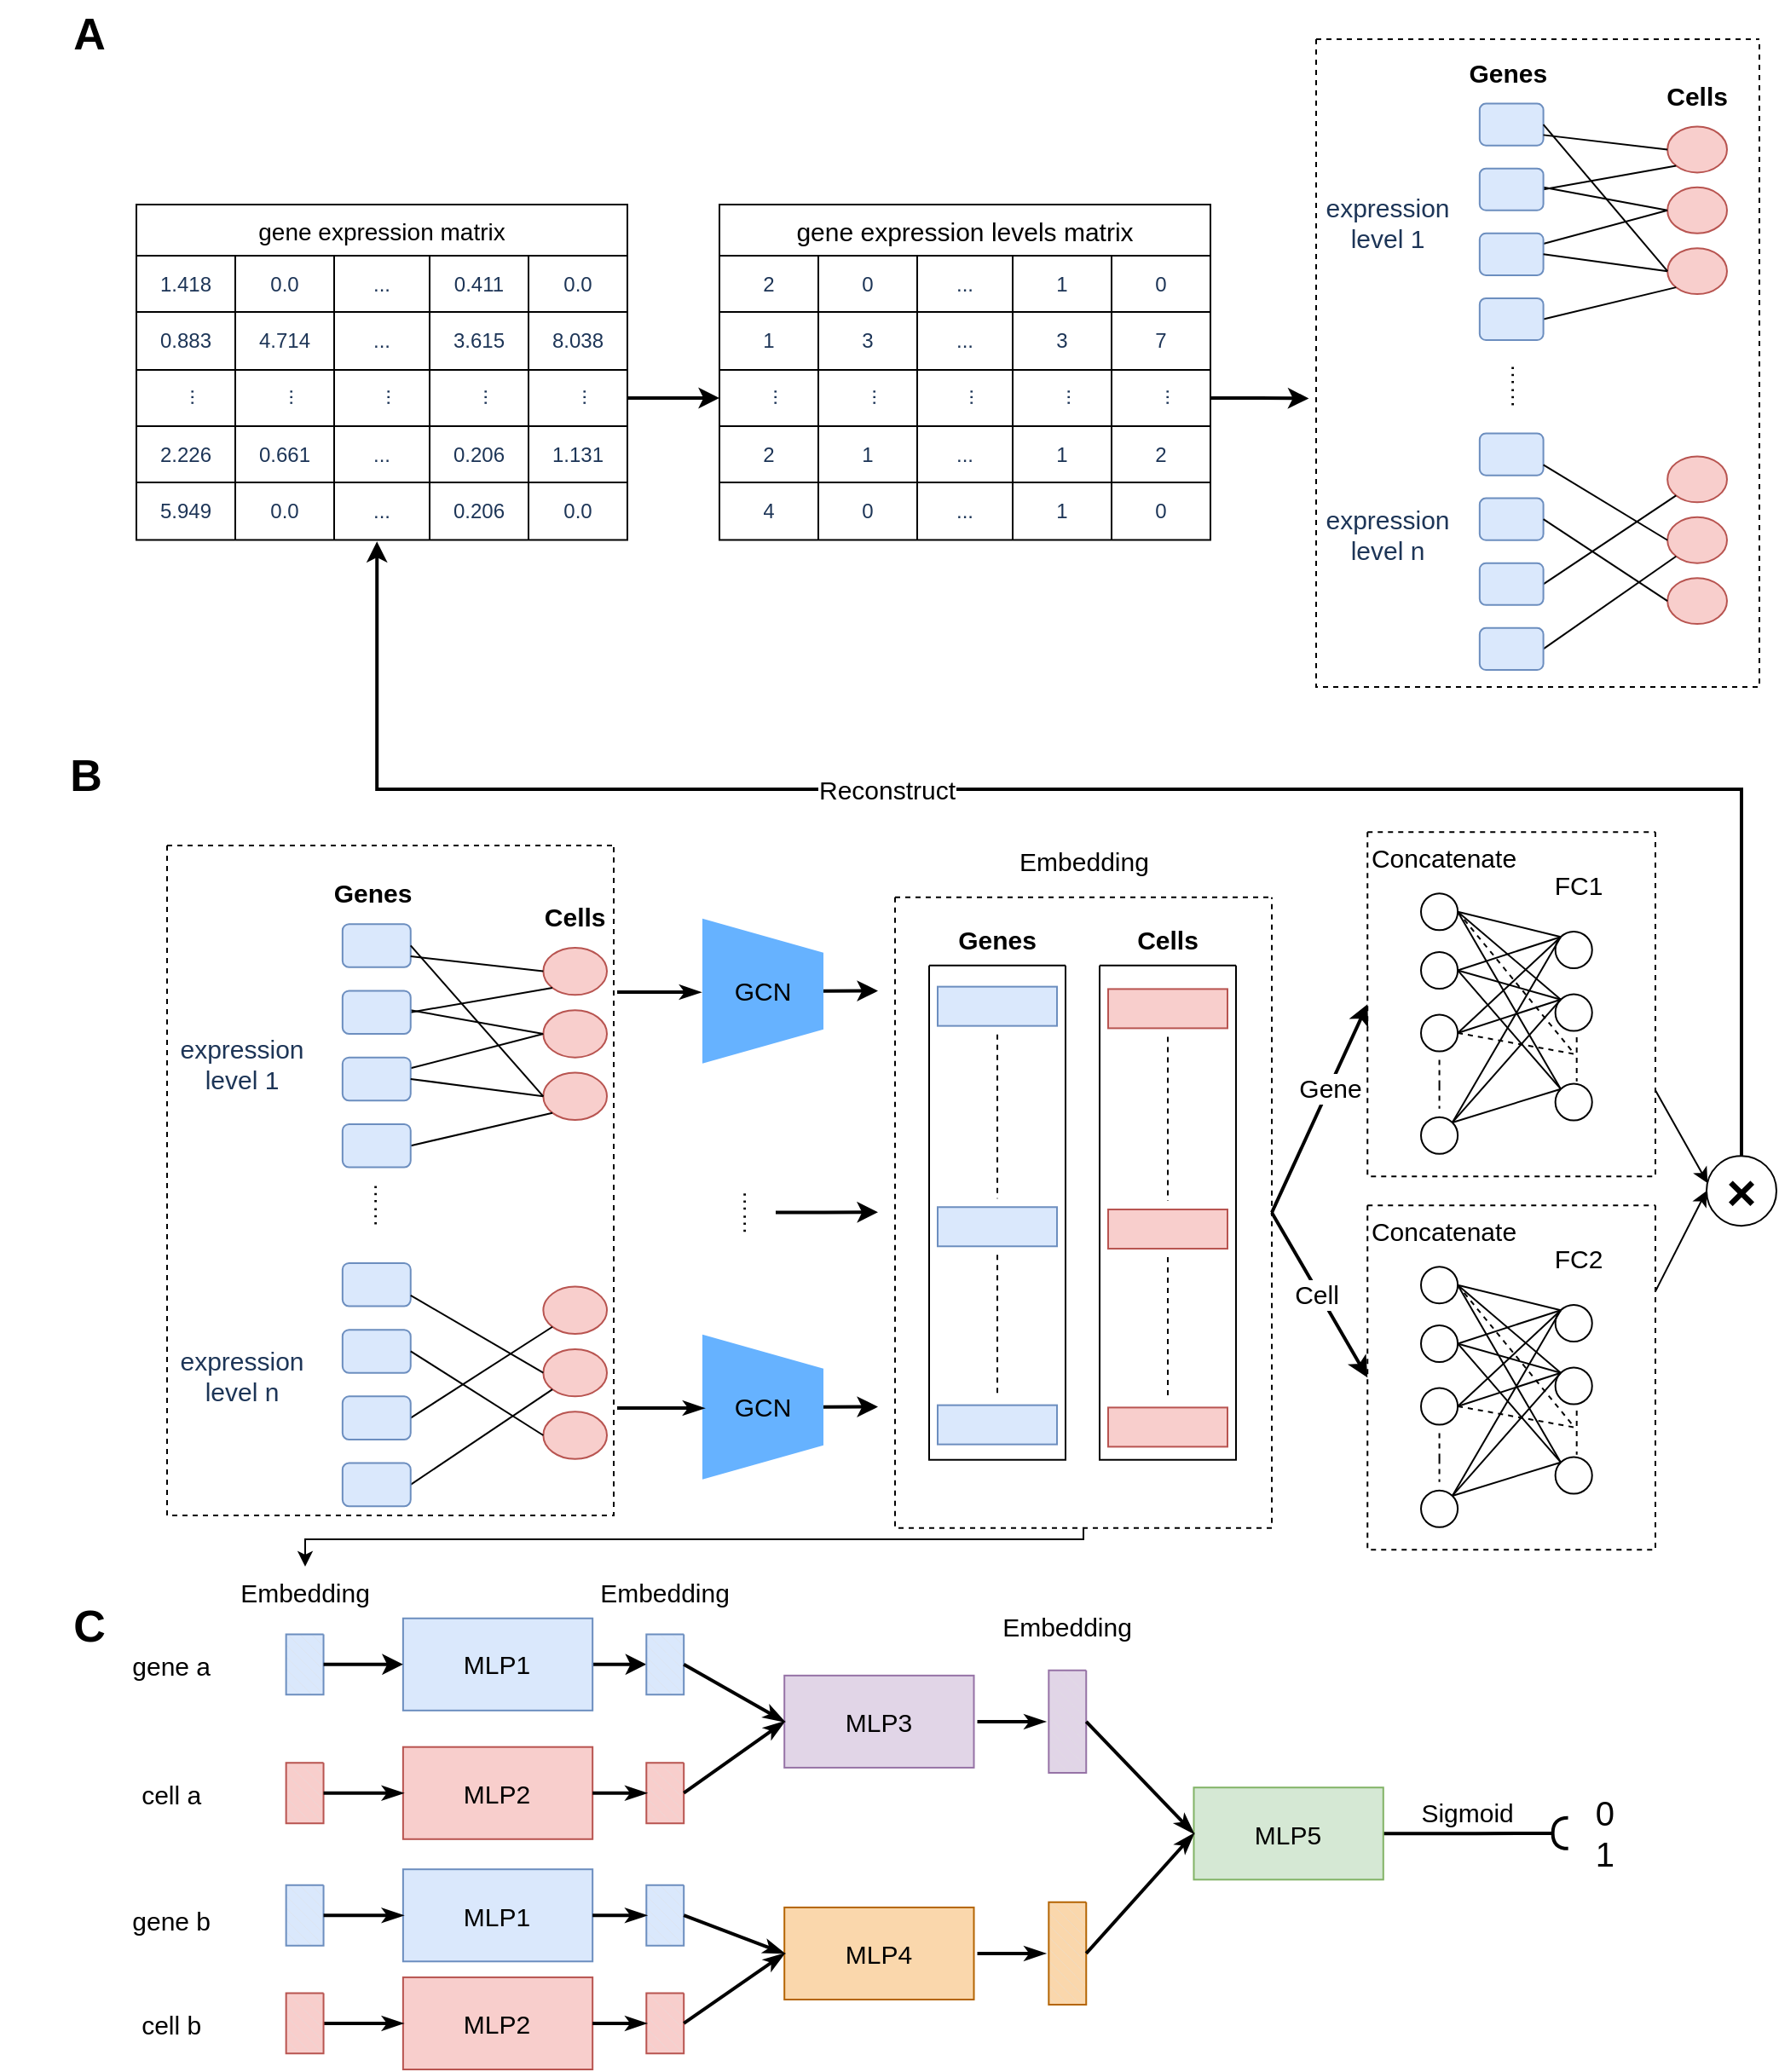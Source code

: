 <mxfile version="16.5.1" type="device"><diagram id="wNA1xK3mXQYpG98z1Wj8" name="第 1 页"><mxGraphModel dx="2623" dy="2009" grid="1" gridSize="10" guides="1" tooltips="1" connect="1" arrows="1" fold="1" page="1" pageScale="1" pageWidth="827" pageHeight="1169" math="0" shadow="0"><root><mxCell id="0"/><mxCell id="1" parent="0"/><mxCell id="BXk53kleX_c4G4rpF8yB-1" value="gene expression matrix" style="shape=table;startSize=30;container=1;collapsible=0;childLayout=tableLayout;fontSize=14;" parent="1" vertex="1"><mxGeometry x="-922" y="117" width="288" height="196.75" as="geometry"/></mxCell><mxCell id="BXk53kleX_c4G4rpF8yB-2" value="" style="shape=tableRow;horizontal=0;startSize=0;swimlaneHead=0;swimlaneBody=0;top=0;left=0;bottom=0;right=0;collapsible=0;dropTarget=0;fillColor=none;points=[[0,0.5],[1,0.5]];portConstraint=eastwest;strokeColor=#457B9D;fontColor=#1D3557;" parent="BXk53kleX_c4G4rpF8yB-1" vertex="1"><mxGeometry y="30" width="288" height="33" as="geometry"/></mxCell><mxCell id="BXk53kleX_c4G4rpF8yB-3" value="1.418" style="shape=partialRectangle;html=1;whiteSpace=wrap;connectable=0;overflow=hidden;fillColor=none;top=0;left=0;bottom=0;right=0;pointerEvents=1;strokeColor=#457B9D;fontColor=#1D3557;" parent="BXk53kleX_c4G4rpF8yB-2" vertex="1"><mxGeometry width="58" height="33" as="geometry"><mxRectangle width="58" height="33" as="alternateBounds"/></mxGeometry></mxCell><mxCell id="BXk53kleX_c4G4rpF8yB-4" value="&lt;span&gt;0.0&lt;/span&gt;" style="shape=partialRectangle;html=1;whiteSpace=wrap;connectable=0;overflow=hidden;fillColor=none;top=0;left=0;bottom=0;right=0;pointerEvents=1;strokeColor=#457B9D;fontColor=#1D3557;" parent="BXk53kleX_c4G4rpF8yB-2" vertex="1"><mxGeometry x="58" width="58" height="33" as="geometry"><mxRectangle width="58" height="33" as="alternateBounds"/></mxGeometry></mxCell><mxCell id="BXk53kleX_c4G4rpF8yB-5" value="..." style="shape=partialRectangle;html=1;whiteSpace=wrap;connectable=0;overflow=hidden;fillColor=none;top=0;left=0;bottom=0;right=0;pointerEvents=1;strokeColor=#457B9D;fontColor=#1D3557;" parent="BXk53kleX_c4G4rpF8yB-2" vertex="1"><mxGeometry x="116" width="56" height="33" as="geometry"><mxRectangle width="56" height="33" as="alternateBounds"/></mxGeometry></mxCell><mxCell id="BXk53kleX_c4G4rpF8yB-6" value="0.411" style="shape=partialRectangle;html=1;whiteSpace=wrap;connectable=0;overflow=hidden;fillColor=none;top=0;left=0;bottom=0;right=0;pointerEvents=1;strokeColor=#457B9D;fontColor=#1D3557;" parent="BXk53kleX_c4G4rpF8yB-2" vertex="1"><mxGeometry x="172" width="58" height="33" as="geometry"><mxRectangle width="58" height="33" as="alternateBounds"/></mxGeometry></mxCell><mxCell id="BXk53kleX_c4G4rpF8yB-7" value="0.0" style="shape=partialRectangle;html=1;whiteSpace=wrap;connectable=0;overflow=hidden;fillColor=none;top=0;left=0;bottom=0;right=0;pointerEvents=1;strokeColor=#457B9D;fontColor=#1D3557;" parent="BXk53kleX_c4G4rpF8yB-2" vertex="1"><mxGeometry x="230" width="58" height="33" as="geometry"><mxRectangle width="58" height="33" as="alternateBounds"/></mxGeometry></mxCell><mxCell id="BXk53kleX_c4G4rpF8yB-8" style="shape=tableRow;horizontal=0;startSize=0;swimlaneHead=0;swimlaneBody=0;top=0;left=0;bottom=0;right=0;collapsible=0;dropTarget=0;fillColor=none;points=[[0,0.5],[1,0.5]];portConstraint=eastwest;strokeColor=#457B9D;fontColor=#1D3557;" parent="BXk53kleX_c4G4rpF8yB-1" vertex="1"><mxGeometry y="63" width="288" height="34" as="geometry"/></mxCell><mxCell id="BXk53kleX_c4G4rpF8yB-9" value="0.883" style="shape=partialRectangle;html=1;whiteSpace=wrap;connectable=0;overflow=hidden;fillColor=none;top=0;left=0;bottom=0;right=0;pointerEvents=1;strokeColor=#457B9D;fontColor=#1D3557;" parent="BXk53kleX_c4G4rpF8yB-8" vertex="1"><mxGeometry width="58" height="34" as="geometry"><mxRectangle width="58" height="34" as="alternateBounds"/></mxGeometry></mxCell><mxCell id="BXk53kleX_c4G4rpF8yB-10" value="&lt;span&gt;4.714&lt;/span&gt;" style="shape=partialRectangle;html=1;whiteSpace=wrap;connectable=0;overflow=hidden;fillColor=none;top=0;left=0;bottom=0;right=0;pointerEvents=1;strokeColor=#457B9D;fontColor=#1D3557;" parent="BXk53kleX_c4G4rpF8yB-8" vertex="1"><mxGeometry x="58" width="58" height="34" as="geometry"><mxRectangle width="58" height="34" as="alternateBounds"/></mxGeometry></mxCell><mxCell id="BXk53kleX_c4G4rpF8yB-11" value="&lt;span&gt;...&lt;/span&gt;" style="shape=partialRectangle;html=1;whiteSpace=wrap;connectable=0;overflow=hidden;fillColor=none;top=0;left=0;bottom=0;right=0;pointerEvents=1;strokeColor=#457B9D;fontColor=#1D3557;" parent="BXk53kleX_c4G4rpF8yB-8" vertex="1"><mxGeometry x="116" width="56" height="34" as="geometry"><mxRectangle width="56" height="34" as="alternateBounds"/></mxGeometry></mxCell><mxCell id="BXk53kleX_c4G4rpF8yB-12" value="&lt;span&gt;3.615&lt;/span&gt;" style="shape=partialRectangle;html=1;whiteSpace=wrap;connectable=0;overflow=hidden;fillColor=none;top=0;left=0;bottom=0;right=0;pointerEvents=1;strokeColor=#457B9D;fontColor=#1D3557;" parent="BXk53kleX_c4G4rpF8yB-8" vertex="1"><mxGeometry x="172" width="58" height="34" as="geometry"><mxRectangle width="58" height="34" as="alternateBounds"/></mxGeometry></mxCell><mxCell id="BXk53kleX_c4G4rpF8yB-13" value="&lt;span&gt;8.038&lt;/span&gt;" style="shape=partialRectangle;html=1;whiteSpace=wrap;connectable=0;overflow=hidden;fillColor=none;top=0;left=0;bottom=0;right=0;pointerEvents=1;strokeColor=#457B9D;fontColor=#1D3557;" parent="BXk53kleX_c4G4rpF8yB-8" vertex="1"><mxGeometry x="230" width="58" height="34" as="geometry"><mxRectangle width="58" height="34" as="alternateBounds"/></mxGeometry></mxCell><mxCell id="BXk53kleX_c4G4rpF8yB-14" style="shape=tableRow;horizontal=0;startSize=0;swimlaneHead=0;swimlaneBody=0;top=0;left=0;bottom=0;right=0;collapsible=0;dropTarget=0;fillColor=none;points=[[0,0.5],[1,0.5]];portConstraint=eastwest;strokeColor=#457B9D;fontColor=#1D3557;" parent="BXk53kleX_c4G4rpF8yB-1" vertex="1"><mxGeometry y="97" width="288" height="33" as="geometry"/></mxCell><mxCell id="BXk53kleX_c4G4rpF8yB-15" value="&lt;span&gt;...&lt;/span&gt;" style="shape=partialRectangle;html=1;whiteSpace=wrap;connectable=0;overflow=hidden;fillColor=none;top=0;left=0;bottom=0;right=0;pointerEvents=1;strokeColor=#457B9D;fontColor=#1D3557;align=center;verticalAlign=middle;horizontal=0;" parent="BXk53kleX_c4G4rpF8yB-14" vertex="1"><mxGeometry width="58" height="33" as="geometry"><mxRectangle width="58" height="33" as="alternateBounds"/></mxGeometry></mxCell><mxCell id="BXk53kleX_c4G4rpF8yB-16" value="&lt;div&gt;&lt;span&gt;...&lt;/span&gt;&lt;/div&gt;" style="shape=partialRectangle;html=1;whiteSpace=wrap;connectable=0;overflow=hidden;fillColor=none;top=0;left=0;bottom=0;right=0;pointerEvents=1;strokeColor=#457B9D;fontColor=#1D3557;align=center;verticalAlign=middle;horizontal=0;" parent="BXk53kleX_c4G4rpF8yB-14" vertex="1"><mxGeometry x="58" width="58" height="33" as="geometry"><mxRectangle width="58" height="33" as="alternateBounds"/></mxGeometry></mxCell><mxCell id="BXk53kleX_c4G4rpF8yB-17" value="..." style="shape=partialRectangle;html=1;whiteSpace=wrap;connectable=0;overflow=hidden;fillColor=none;top=0;left=0;bottom=0;right=0;pointerEvents=1;strokeColor=#457B9D;fontColor=#1D3557;horizontal=0;" parent="BXk53kleX_c4G4rpF8yB-14" vertex="1"><mxGeometry x="116" width="56" height="33" as="geometry"><mxRectangle width="56" height="33" as="alternateBounds"/></mxGeometry></mxCell><mxCell id="BXk53kleX_c4G4rpF8yB-18" value="..." style="shape=partialRectangle;html=1;whiteSpace=wrap;connectable=0;overflow=hidden;fillColor=none;top=0;left=0;bottom=0;right=0;pointerEvents=1;strokeColor=#457B9D;fontColor=#1D3557;horizontal=0;" parent="BXk53kleX_c4G4rpF8yB-14" vertex="1"><mxGeometry x="172" width="58" height="33" as="geometry"><mxRectangle width="58" height="33" as="alternateBounds"/></mxGeometry></mxCell><mxCell id="BXk53kleX_c4G4rpF8yB-19" value="..." style="shape=partialRectangle;html=1;whiteSpace=wrap;connectable=0;overflow=hidden;fillColor=none;top=0;left=0;bottom=0;right=0;pointerEvents=1;strokeColor=#457B9D;fontColor=#1D3557;horizontal=0;" parent="BXk53kleX_c4G4rpF8yB-14" vertex="1"><mxGeometry x="230" width="58" height="33" as="geometry"><mxRectangle width="58" height="33" as="alternateBounds"/></mxGeometry></mxCell><mxCell id="BXk53kleX_c4G4rpF8yB-20" value="" style="shape=tableRow;horizontal=0;startSize=0;swimlaneHead=0;swimlaneBody=0;top=0;left=0;bottom=0;right=0;collapsible=0;dropTarget=0;fillColor=none;points=[[0,0.5],[1,0.5]];portConstraint=eastwest;strokeColor=#457B9D;fontColor=#1D3557;" parent="BXk53kleX_c4G4rpF8yB-1" vertex="1"><mxGeometry y="130" width="288" height="33" as="geometry"/></mxCell><mxCell id="BXk53kleX_c4G4rpF8yB-21" value="2.226" style="shape=partialRectangle;html=1;whiteSpace=wrap;connectable=0;overflow=hidden;fillColor=none;top=0;left=0;bottom=0;right=0;pointerEvents=1;strokeColor=#457B9D;fontColor=#1D3557;" parent="BXk53kleX_c4G4rpF8yB-20" vertex="1"><mxGeometry width="58" height="33" as="geometry"><mxRectangle width="58" height="33" as="alternateBounds"/></mxGeometry></mxCell><mxCell id="BXk53kleX_c4G4rpF8yB-22" value="&lt;span&gt;0.661&lt;/span&gt;" style="shape=partialRectangle;html=1;whiteSpace=wrap;connectable=0;overflow=hidden;fillColor=none;top=0;left=0;bottom=0;right=0;pointerEvents=1;strokeColor=#457B9D;fontColor=#1D3557;" parent="BXk53kleX_c4G4rpF8yB-20" vertex="1"><mxGeometry x="58" width="58" height="33" as="geometry"><mxRectangle width="58" height="33" as="alternateBounds"/></mxGeometry></mxCell><mxCell id="BXk53kleX_c4G4rpF8yB-23" value="..." style="shape=partialRectangle;html=1;whiteSpace=wrap;connectable=0;overflow=hidden;fillColor=none;top=0;left=0;bottom=0;right=0;pointerEvents=1;strokeColor=#457B9D;fontColor=#1D3557;" parent="BXk53kleX_c4G4rpF8yB-20" vertex="1"><mxGeometry x="116" width="56" height="33" as="geometry"><mxRectangle width="56" height="33" as="alternateBounds"/></mxGeometry></mxCell><mxCell id="BXk53kleX_c4G4rpF8yB-24" value="0.206" style="shape=partialRectangle;html=1;whiteSpace=wrap;connectable=0;overflow=hidden;fillColor=none;top=0;left=0;bottom=0;right=0;pointerEvents=1;strokeColor=#457B9D;fontColor=#1D3557;" parent="BXk53kleX_c4G4rpF8yB-20" vertex="1"><mxGeometry x="172" width="58" height="33" as="geometry"><mxRectangle width="58" height="33" as="alternateBounds"/></mxGeometry></mxCell><mxCell id="BXk53kleX_c4G4rpF8yB-25" value="1.131" style="shape=partialRectangle;html=1;whiteSpace=wrap;connectable=0;overflow=hidden;fillColor=none;top=0;left=0;bottom=0;right=0;pointerEvents=1;strokeColor=#457B9D;fontColor=#1D3557;" parent="BXk53kleX_c4G4rpF8yB-20" vertex="1"><mxGeometry x="230" width="58" height="33" as="geometry"><mxRectangle width="58" height="33" as="alternateBounds"/></mxGeometry></mxCell><mxCell id="BXk53kleX_c4G4rpF8yB-26" value="" style="shape=tableRow;horizontal=0;startSize=0;swimlaneHead=0;swimlaneBody=0;top=0;left=0;bottom=0;right=0;collapsible=0;dropTarget=0;fillColor=none;points=[[0,0.5],[1,0.5]];portConstraint=eastwest;strokeColor=#457B9D;fontColor=#1D3557;" parent="BXk53kleX_c4G4rpF8yB-1" vertex="1"><mxGeometry y="163" width="288" height="34" as="geometry"/></mxCell><mxCell id="BXk53kleX_c4G4rpF8yB-27" value="5.949" style="shape=partialRectangle;html=1;whiteSpace=wrap;connectable=0;overflow=hidden;fillColor=none;top=0;left=0;bottom=0;right=0;pointerEvents=1;strokeColor=#457B9D;fontColor=#1D3557;" parent="BXk53kleX_c4G4rpF8yB-26" vertex="1"><mxGeometry width="58" height="34" as="geometry"><mxRectangle width="58" height="34" as="alternateBounds"/></mxGeometry></mxCell><mxCell id="BXk53kleX_c4G4rpF8yB-28" value="&lt;span&gt;0.0&lt;/span&gt;" style="shape=partialRectangle;html=1;whiteSpace=wrap;connectable=0;overflow=hidden;fillColor=none;top=0;left=0;bottom=0;right=0;pointerEvents=1;strokeColor=#457B9D;fontColor=#1D3557;" parent="BXk53kleX_c4G4rpF8yB-26" vertex="1"><mxGeometry x="58" width="58" height="34" as="geometry"><mxRectangle width="58" height="34" as="alternateBounds"/></mxGeometry></mxCell><mxCell id="BXk53kleX_c4G4rpF8yB-29" value="..." style="shape=partialRectangle;html=1;whiteSpace=wrap;connectable=0;overflow=hidden;fillColor=none;top=0;left=0;bottom=0;right=0;pointerEvents=1;strokeColor=#457B9D;fontColor=#1D3557;" parent="BXk53kleX_c4G4rpF8yB-26" vertex="1"><mxGeometry x="116" width="56" height="34" as="geometry"><mxRectangle width="56" height="34" as="alternateBounds"/></mxGeometry></mxCell><mxCell id="BXk53kleX_c4G4rpF8yB-30" value="0.206" style="shape=partialRectangle;html=1;whiteSpace=wrap;connectable=0;overflow=hidden;fillColor=none;top=0;left=0;bottom=0;right=0;pointerEvents=1;strokeColor=#457B9D;fontColor=#1D3557;" parent="BXk53kleX_c4G4rpF8yB-26" vertex="1"><mxGeometry x="172" width="58" height="34" as="geometry"><mxRectangle width="58" height="34" as="alternateBounds"/></mxGeometry></mxCell><mxCell id="BXk53kleX_c4G4rpF8yB-31" value="0.0" style="shape=partialRectangle;html=1;whiteSpace=wrap;connectable=0;overflow=hidden;fillColor=none;top=0;left=0;bottom=0;right=0;pointerEvents=1;strokeColor=#457B9D;fontColor=#1D3557;" parent="BXk53kleX_c4G4rpF8yB-26" vertex="1"><mxGeometry x="230" width="58" height="34" as="geometry"><mxRectangle width="58" height="34" as="alternateBounds"/></mxGeometry></mxCell><mxCell id="BXk53kleX_c4G4rpF8yB-93" value="gene expression levels matrix" style="shape=table;startSize=30;container=1;collapsible=0;childLayout=tableLayout;fontSize=15;" parent="1" vertex="1"><mxGeometry x="-580" y="117" width="288" height="196.75" as="geometry"/></mxCell><mxCell id="BXk53kleX_c4G4rpF8yB-94" value="" style="shape=tableRow;horizontal=0;startSize=0;swimlaneHead=0;swimlaneBody=0;top=0;left=0;bottom=0;right=0;collapsible=0;dropTarget=0;fillColor=none;points=[[0,0.5],[1,0.5]];portConstraint=eastwest;strokeColor=#457B9D;fontColor=#1D3557;" parent="BXk53kleX_c4G4rpF8yB-93" vertex="1"><mxGeometry y="30" width="288" height="33" as="geometry"/></mxCell><mxCell id="BXk53kleX_c4G4rpF8yB-95" value="2" style="shape=partialRectangle;html=1;whiteSpace=wrap;connectable=0;overflow=hidden;fillColor=none;top=0;left=0;bottom=0;right=0;pointerEvents=1;strokeColor=#457B9D;fontColor=#1D3557;" parent="BXk53kleX_c4G4rpF8yB-94" vertex="1"><mxGeometry width="58" height="33" as="geometry"><mxRectangle width="58" height="33" as="alternateBounds"/></mxGeometry></mxCell><mxCell id="BXk53kleX_c4G4rpF8yB-96" value="&lt;span&gt;0&lt;/span&gt;" style="shape=partialRectangle;html=1;whiteSpace=wrap;connectable=0;overflow=hidden;fillColor=none;top=0;left=0;bottom=0;right=0;pointerEvents=1;strokeColor=#457B9D;fontColor=#1D3557;" parent="BXk53kleX_c4G4rpF8yB-94" vertex="1"><mxGeometry x="58" width="58" height="33" as="geometry"><mxRectangle width="58" height="33" as="alternateBounds"/></mxGeometry></mxCell><mxCell id="BXk53kleX_c4G4rpF8yB-97" value="..." style="shape=partialRectangle;html=1;whiteSpace=wrap;connectable=0;overflow=hidden;fillColor=none;top=0;left=0;bottom=0;right=0;pointerEvents=1;strokeColor=#457B9D;fontColor=#1D3557;" parent="BXk53kleX_c4G4rpF8yB-94" vertex="1"><mxGeometry x="116" width="56" height="33" as="geometry"><mxRectangle width="56" height="33" as="alternateBounds"/></mxGeometry></mxCell><mxCell id="BXk53kleX_c4G4rpF8yB-98" value="1" style="shape=partialRectangle;html=1;whiteSpace=wrap;connectable=0;overflow=hidden;fillColor=none;top=0;left=0;bottom=0;right=0;pointerEvents=1;strokeColor=#457B9D;fontColor=#1D3557;" parent="BXk53kleX_c4G4rpF8yB-94" vertex="1"><mxGeometry x="172" width="58" height="33" as="geometry"><mxRectangle width="58" height="33" as="alternateBounds"/></mxGeometry></mxCell><mxCell id="BXk53kleX_c4G4rpF8yB-99" value="0" style="shape=partialRectangle;html=1;whiteSpace=wrap;connectable=0;overflow=hidden;fillColor=none;top=0;left=0;bottom=0;right=0;pointerEvents=1;strokeColor=#457B9D;fontColor=#1D3557;" parent="BXk53kleX_c4G4rpF8yB-94" vertex="1"><mxGeometry x="230" width="58" height="33" as="geometry"><mxRectangle width="58" height="33" as="alternateBounds"/></mxGeometry></mxCell><mxCell id="BXk53kleX_c4G4rpF8yB-100" style="shape=tableRow;horizontal=0;startSize=0;swimlaneHead=0;swimlaneBody=0;top=0;left=0;bottom=0;right=0;collapsible=0;dropTarget=0;fillColor=none;points=[[0,0.5],[1,0.5]];portConstraint=eastwest;strokeColor=#457B9D;fontColor=#1D3557;" parent="BXk53kleX_c4G4rpF8yB-93" vertex="1"><mxGeometry y="63" width="288" height="34" as="geometry"/></mxCell><mxCell id="BXk53kleX_c4G4rpF8yB-101" value="1" style="shape=partialRectangle;html=1;whiteSpace=wrap;connectable=0;overflow=hidden;fillColor=none;top=0;left=0;bottom=0;right=0;pointerEvents=1;strokeColor=#457B9D;fontColor=#1D3557;" parent="BXk53kleX_c4G4rpF8yB-100" vertex="1"><mxGeometry width="58" height="34" as="geometry"><mxRectangle width="58" height="34" as="alternateBounds"/></mxGeometry></mxCell><mxCell id="BXk53kleX_c4G4rpF8yB-102" value="&lt;span&gt;3&lt;/span&gt;" style="shape=partialRectangle;html=1;whiteSpace=wrap;connectable=0;overflow=hidden;fillColor=none;top=0;left=0;bottom=0;right=0;pointerEvents=1;strokeColor=#457B9D;fontColor=#1D3557;" parent="BXk53kleX_c4G4rpF8yB-100" vertex="1"><mxGeometry x="58" width="58" height="34" as="geometry"><mxRectangle width="58" height="34" as="alternateBounds"/></mxGeometry></mxCell><mxCell id="BXk53kleX_c4G4rpF8yB-103" value="&lt;span&gt;...&lt;/span&gt;" style="shape=partialRectangle;html=1;whiteSpace=wrap;connectable=0;overflow=hidden;fillColor=none;top=0;left=0;bottom=0;right=0;pointerEvents=1;strokeColor=#457B9D;fontColor=#1D3557;" parent="BXk53kleX_c4G4rpF8yB-100" vertex="1"><mxGeometry x="116" width="56" height="34" as="geometry"><mxRectangle width="56" height="34" as="alternateBounds"/></mxGeometry></mxCell><mxCell id="BXk53kleX_c4G4rpF8yB-104" value="&lt;span&gt;3&lt;/span&gt;" style="shape=partialRectangle;html=1;whiteSpace=wrap;connectable=0;overflow=hidden;fillColor=none;top=0;left=0;bottom=0;right=0;pointerEvents=1;strokeColor=#457B9D;fontColor=#1D3557;" parent="BXk53kleX_c4G4rpF8yB-100" vertex="1"><mxGeometry x="172" width="58" height="34" as="geometry"><mxRectangle width="58" height="34" as="alternateBounds"/></mxGeometry></mxCell><mxCell id="BXk53kleX_c4G4rpF8yB-105" value="7" style="shape=partialRectangle;html=1;whiteSpace=wrap;connectable=0;overflow=hidden;fillColor=none;top=0;left=0;bottom=0;right=0;pointerEvents=1;strokeColor=#457B9D;fontColor=#1D3557;" parent="BXk53kleX_c4G4rpF8yB-100" vertex="1"><mxGeometry x="230" width="58" height="34" as="geometry"><mxRectangle width="58" height="34" as="alternateBounds"/></mxGeometry></mxCell><mxCell id="BXk53kleX_c4G4rpF8yB-106" style="shape=tableRow;horizontal=0;startSize=0;swimlaneHead=0;swimlaneBody=0;top=0;left=0;bottom=0;right=0;collapsible=0;dropTarget=0;fillColor=none;points=[[0,0.5],[1,0.5]];portConstraint=eastwest;strokeColor=#457B9D;fontColor=#1D3557;" parent="BXk53kleX_c4G4rpF8yB-93" vertex="1"><mxGeometry y="97" width="288" height="33" as="geometry"/></mxCell><mxCell id="BXk53kleX_c4G4rpF8yB-107" value="&lt;span&gt;...&lt;/span&gt;" style="shape=partialRectangle;html=1;whiteSpace=wrap;connectable=0;overflow=hidden;fillColor=none;top=0;left=0;bottom=0;right=0;pointerEvents=1;strokeColor=#457B9D;fontColor=#1D3557;align=center;verticalAlign=middle;horizontal=0;" parent="BXk53kleX_c4G4rpF8yB-106" vertex="1"><mxGeometry width="58" height="33" as="geometry"><mxRectangle width="58" height="33" as="alternateBounds"/></mxGeometry></mxCell><mxCell id="BXk53kleX_c4G4rpF8yB-108" value="&lt;div&gt;&lt;span&gt;...&lt;/span&gt;&lt;/div&gt;" style="shape=partialRectangle;html=1;whiteSpace=wrap;connectable=0;overflow=hidden;fillColor=none;top=0;left=0;bottom=0;right=0;pointerEvents=1;strokeColor=#457B9D;fontColor=#1D3557;align=center;verticalAlign=middle;horizontal=0;" parent="BXk53kleX_c4G4rpF8yB-106" vertex="1"><mxGeometry x="58" width="58" height="33" as="geometry"><mxRectangle width="58" height="33" as="alternateBounds"/></mxGeometry></mxCell><mxCell id="BXk53kleX_c4G4rpF8yB-109" value="..." style="shape=partialRectangle;html=1;whiteSpace=wrap;connectable=0;overflow=hidden;fillColor=none;top=0;left=0;bottom=0;right=0;pointerEvents=1;strokeColor=#457B9D;fontColor=#1D3557;horizontal=0;" parent="BXk53kleX_c4G4rpF8yB-106" vertex="1"><mxGeometry x="116" width="56" height="33" as="geometry"><mxRectangle width="56" height="33" as="alternateBounds"/></mxGeometry></mxCell><mxCell id="BXk53kleX_c4G4rpF8yB-110" value="..." style="shape=partialRectangle;html=1;whiteSpace=wrap;connectable=0;overflow=hidden;fillColor=none;top=0;left=0;bottom=0;right=0;pointerEvents=1;strokeColor=#457B9D;fontColor=#1D3557;horizontal=0;" parent="BXk53kleX_c4G4rpF8yB-106" vertex="1"><mxGeometry x="172" width="58" height="33" as="geometry"><mxRectangle width="58" height="33" as="alternateBounds"/></mxGeometry></mxCell><mxCell id="BXk53kleX_c4G4rpF8yB-111" value="..." style="shape=partialRectangle;html=1;whiteSpace=wrap;connectable=0;overflow=hidden;fillColor=none;top=0;left=0;bottom=0;right=0;pointerEvents=1;strokeColor=#457B9D;fontColor=#1D3557;horizontal=0;" parent="BXk53kleX_c4G4rpF8yB-106" vertex="1"><mxGeometry x="230" width="58" height="33" as="geometry"><mxRectangle width="58" height="33" as="alternateBounds"/></mxGeometry></mxCell><mxCell id="BXk53kleX_c4G4rpF8yB-112" value="" style="shape=tableRow;horizontal=0;startSize=0;swimlaneHead=0;swimlaneBody=0;top=0;left=0;bottom=0;right=0;collapsible=0;dropTarget=0;fillColor=none;points=[[0,0.5],[1,0.5]];portConstraint=eastwest;strokeColor=#457B9D;fontColor=#1D3557;" parent="BXk53kleX_c4G4rpF8yB-93" vertex="1"><mxGeometry y="130" width="288" height="33" as="geometry"/></mxCell><mxCell id="BXk53kleX_c4G4rpF8yB-113" value="2" style="shape=partialRectangle;html=1;whiteSpace=wrap;connectable=0;overflow=hidden;fillColor=none;top=0;left=0;bottom=0;right=0;pointerEvents=1;strokeColor=#457B9D;fontColor=#1D3557;" parent="BXk53kleX_c4G4rpF8yB-112" vertex="1"><mxGeometry width="58" height="33" as="geometry"><mxRectangle width="58" height="33" as="alternateBounds"/></mxGeometry></mxCell><mxCell id="BXk53kleX_c4G4rpF8yB-114" value="&lt;span&gt;1&lt;/span&gt;" style="shape=partialRectangle;html=1;whiteSpace=wrap;connectable=0;overflow=hidden;fillColor=none;top=0;left=0;bottom=0;right=0;pointerEvents=1;strokeColor=#457B9D;fontColor=#1D3557;" parent="BXk53kleX_c4G4rpF8yB-112" vertex="1"><mxGeometry x="58" width="58" height="33" as="geometry"><mxRectangle width="58" height="33" as="alternateBounds"/></mxGeometry></mxCell><mxCell id="BXk53kleX_c4G4rpF8yB-115" value="..." style="shape=partialRectangle;html=1;whiteSpace=wrap;connectable=0;overflow=hidden;fillColor=none;top=0;left=0;bottom=0;right=0;pointerEvents=1;strokeColor=#457B9D;fontColor=#1D3557;" parent="BXk53kleX_c4G4rpF8yB-112" vertex="1"><mxGeometry x="116" width="56" height="33" as="geometry"><mxRectangle width="56" height="33" as="alternateBounds"/></mxGeometry></mxCell><mxCell id="BXk53kleX_c4G4rpF8yB-116" value="1" style="shape=partialRectangle;html=1;whiteSpace=wrap;connectable=0;overflow=hidden;fillColor=none;top=0;left=0;bottom=0;right=0;pointerEvents=1;strokeColor=#457B9D;fontColor=#1D3557;" parent="BXk53kleX_c4G4rpF8yB-112" vertex="1"><mxGeometry x="172" width="58" height="33" as="geometry"><mxRectangle width="58" height="33" as="alternateBounds"/></mxGeometry></mxCell><mxCell id="BXk53kleX_c4G4rpF8yB-117" value="2" style="shape=partialRectangle;html=1;whiteSpace=wrap;connectable=0;overflow=hidden;fillColor=none;top=0;left=0;bottom=0;right=0;pointerEvents=1;strokeColor=#457B9D;fontColor=#1D3557;" parent="BXk53kleX_c4G4rpF8yB-112" vertex="1"><mxGeometry x="230" width="58" height="33" as="geometry"><mxRectangle width="58" height="33" as="alternateBounds"/></mxGeometry></mxCell><mxCell id="BXk53kleX_c4G4rpF8yB-118" value="" style="shape=tableRow;horizontal=0;startSize=0;swimlaneHead=0;swimlaneBody=0;top=0;left=0;bottom=0;right=0;collapsible=0;dropTarget=0;fillColor=none;points=[[0,0.5],[1,0.5]];portConstraint=eastwest;strokeColor=#457B9D;fontColor=#1D3557;" parent="BXk53kleX_c4G4rpF8yB-93" vertex="1"><mxGeometry y="163" width="288" height="34" as="geometry"/></mxCell><mxCell id="BXk53kleX_c4G4rpF8yB-119" value="4" style="shape=partialRectangle;html=1;whiteSpace=wrap;connectable=0;overflow=hidden;fillColor=none;top=0;left=0;bottom=0;right=0;pointerEvents=1;strokeColor=#457B9D;fontColor=#1D3557;" parent="BXk53kleX_c4G4rpF8yB-118" vertex="1"><mxGeometry width="58" height="34" as="geometry"><mxRectangle width="58" height="34" as="alternateBounds"/></mxGeometry></mxCell><mxCell id="BXk53kleX_c4G4rpF8yB-120" value="&lt;span&gt;0&lt;/span&gt;" style="shape=partialRectangle;html=1;whiteSpace=wrap;connectable=0;overflow=hidden;fillColor=none;top=0;left=0;bottom=0;right=0;pointerEvents=1;strokeColor=#457B9D;fontColor=#1D3557;" parent="BXk53kleX_c4G4rpF8yB-118" vertex="1"><mxGeometry x="58" width="58" height="34" as="geometry"><mxRectangle width="58" height="34" as="alternateBounds"/></mxGeometry></mxCell><mxCell id="BXk53kleX_c4G4rpF8yB-121" value="..." style="shape=partialRectangle;html=1;whiteSpace=wrap;connectable=0;overflow=hidden;fillColor=none;top=0;left=0;bottom=0;right=0;pointerEvents=1;strokeColor=#457B9D;fontColor=#1D3557;" parent="BXk53kleX_c4G4rpF8yB-118" vertex="1"><mxGeometry x="116" width="56" height="34" as="geometry"><mxRectangle width="56" height="34" as="alternateBounds"/></mxGeometry></mxCell><mxCell id="BXk53kleX_c4G4rpF8yB-122" value="1" style="shape=partialRectangle;html=1;whiteSpace=wrap;connectable=0;overflow=hidden;fillColor=none;top=0;left=0;bottom=0;right=0;pointerEvents=1;strokeColor=#457B9D;fontColor=#1D3557;" parent="BXk53kleX_c4G4rpF8yB-118" vertex="1"><mxGeometry x="172" width="58" height="34" as="geometry"><mxRectangle width="58" height="34" as="alternateBounds"/></mxGeometry></mxCell><mxCell id="BXk53kleX_c4G4rpF8yB-123" value="0" style="shape=partialRectangle;html=1;whiteSpace=wrap;connectable=0;overflow=hidden;fillColor=none;top=0;left=0;bottom=0;right=0;pointerEvents=1;strokeColor=#457B9D;fontColor=#1D3557;" parent="BXk53kleX_c4G4rpF8yB-118" vertex="1"><mxGeometry x="230" width="58" height="34" as="geometry"><mxRectangle width="58" height="34" as="alternateBounds"/></mxGeometry></mxCell><mxCell id="BXk53kleX_c4G4rpF8yB-296" value="&lt;font style=&quot;font-size: 26px&quot;&gt;A&lt;/font&gt;" style="text;strokeColor=none;fillColor=none;html=1;fontSize=24;fontStyle=1;verticalAlign=middle;align=center;labelBackgroundColor=none;fontColor=#000000;" parent="1" vertex="1"><mxGeometry x="-1000" y="-3" width="100" height="40" as="geometry"/></mxCell><mxCell id="BXk53kleX_c4G4rpF8yB-297" value="&lt;font style=&quot;font-size: 26px&quot;&gt;B&lt;/font&gt;" style="text;strokeColor=none;fillColor=none;html=1;fontSize=24;fontStyle=1;verticalAlign=middle;align=center;labelBackgroundColor=none;fontColor=#000000;" parent="1" vertex="1"><mxGeometry x="-1002" y="431.5" width="100" height="40" as="geometry"/></mxCell><mxCell id="NJ0Yh43F-s_Ezrv1lzPd-32" style="edgeStyle=orthogonalEdgeStyle;rounded=0;orthogonalLoop=1;jettySize=auto;html=1;exitX=0.5;exitY=0;exitDx=0;exitDy=0;sourcePerimeterSpacing=3;targetPerimeterSpacing=0;strokeWidth=2;" parent="1" source="NJ0Yh43F-s_Ezrv1lzPd-33" edge="1"><mxGeometry relative="1" as="geometry"><mxPoint x="-487" y="577.762" as="targetPoint"/></mxGeometry></mxCell><mxCell id="NJ0Yh43F-s_Ezrv1lzPd-33" value="&lt;font color=&quot;#000000&quot;&gt;GCN&lt;/font&gt;" style="shape=trapezoid;perimeter=trapezoidPerimeter;whiteSpace=wrap;html=1;fixedSize=1;rounded=0;sketch=0;fontSize=15;direction=south;shadow=0;flipV=0;flipH=0;gradientDirection=south;perimeterSpacing=0;fillColor=#66B2FF;fontColor=#ffffff;strokeColor=none;gradientColor=none;fillOpacity=100;" parent="1" vertex="1"><mxGeometry x="-590" y="535.82" width="71" height="85" as="geometry"/></mxCell><mxCell id="NJ0Yh43F-s_Ezrv1lzPd-34" style="edgeStyle=orthogonalEdgeStyle;rounded=0;orthogonalLoop=1;jettySize=auto;html=1;exitX=0.5;exitY=0;exitDx=0;exitDy=0;sourcePerimeterSpacing=3;targetPerimeterSpacing=0;strokeWidth=2;" parent="1" source="NJ0Yh43F-s_Ezrv1lzPd-35" edge="1"><mxGeometry relative="1" as="geometry"><mxPoint x="-487" y="822.378" as="targetPoint"/></mxGeometry></mxCell><mxCell id="NJ0Yh43F-s_Ezrv1lzPd-35" value="GCN" style="shape=trapezoid;perimeter=trapezoidPerimeter;whiteSpace=wrap;html=1;fixedSize=1;rounded=0;sketch=0;fontSize=15;direction=south;fillColor=#66B2FF;fontColor=#000000;strokeColor=none;perimeterSpacing=0;" parent="1" vertex="1"><mxGeometry x="-590" y="779.82" width="71" height="85" as="geometry"/></mxCell><mxCell id="NJ0Yh43F-s_Ezrv1lzPd-36" value="" style="edgeStyle=orthogonalEdgeStyle;rounded=0;orthogonalLoop=1;jettySize=auto;html=1;sourcePerimeterSpacing=3;targetPerimeterSpacing=0;strokeWidth=2;" parent="1" source="NJ0Yh43F-s_Ezrv1lzPd-37" edge="1"><mxGeometry relative="1" as="geometry"><mxPoint x="-487" y="708.07" as="targetPoint"/></mxGeometry></mxCell><mxCell id="NJ0Yh43F-s_Ezrv1lzPd-37" value="……" style="text;align=center;verticalAlign=middle;rounded=0;sketch=0;horizontal=0;fontSize=13;direction=north;flipV=1;flipH=1;" parent="1" vertex="1"><mxGeometry x="-590" y="693.32" width="40" height="30" as="geometry"/></mxCell><mxCell id="NJ0Yh43F-s_Ezrv1lzPd-38" value="" style="edgeStyle=none;rounded=1;sketch=0;orthogonalLoop=1;jettySize=auto;html=1;fontSize=15;fontColor=#000000;startArrow=none;startFill=0;endArrow=classicThin;endFill=1;strokeColor=#000000;fillColor=#A8DADC;strokeWidth=2;" parent="1" edge="1"><mxGeometry relative="1" as="geometry"><mxPoint x="-640" y="823" as="sourcePoint"/><mxPoint x="-589.0" y="823.07" as="targetPoint"/></mxGeometry></mxCell><mxCell id="NJ0Yh43F-s_Ezrv1lzPd-40" value="" style="edgeStyle=orthogonalEdgeStyle;rounded=0;jumpSize=6;orthogonalLoop=1;jettySize=auto;html=1;fontSize=25;fontColor=#000000;endArrow=none;endFill=0;startSize=6;endSize=6;sourcePerimeterSpacing=5;targetPerimeterSpacing=5;strokeColor=#000000;strokeWidth=1;dashed=1;" parent="1" source="NJ0Yh43F-s_Ezrv1lzPd-41" target="NJ0Yh43F-s_Ezrv1lzPd-45" edge="1"><mxGeometry relative="1" as="geometry"/></mxCell><mxCell id="NJ0Yh43F-s_Ezrv1lzPd-41" value="" style="rounded=0;whiteSpace=wrap;html=1;fillColor=#dae8fc;strokeColor=#6c8ebf;" parent="1" vertex="1"><mxGeometry x="-452" y="575.82" width="70" height="23" as="geometry"/></mxCell><mxCell id="NJ0Yh43F-s_Ezrv1lzPd-42" value="" style="edgeStyle=orthogonalEdgeStyle;rounded=0;jumpSize=6;orthogonalLoop=1;jettySize=auto;html=1;dashed=1;fontSize=25;fontColor=#000000;endArrow=none;endFill=0;startSize=6;endSize=6;sourcePerimeterSpacing=5;targetPerimeterSpacing=5;strokeColor=#000000;strokeWidth=1;" parent="1" source="NJ0Yh43F-s_Ezrv1lzPd-43" target="NJ0Yh43F-s_Ezrv1lzPd-47" edge="1"><mxGeometry relative="1" as="geometry"/></mxCell><mxCell id="NJ0Yh43F-s_Ezrv1lzPd-43" value="" style="rounded=0;whiteSpace=wrap;html=1;fillColor=#f8cecc;strokeColor=#b85450;" parent="1" vertex="1"><mxGeometry x="-352" y="577.2" width="70" height="23" as="geometry"/></mxCell><mxCell id="NJ0Yh43F-s_Ezrv1lzPd-44" value="" style="edgeStyle=orthogonalEdgeStyle;rounded=0;jumpSize=6;orthogonalLoop=1;jettySize=auto;html=1;dashed=1;fontSize=25;fontColor=#000000;endArrow=none;endFill=0;startSize=6;endSize=6;sourcePerimeterSpacing=5;targetPerimeterSpacing=5;strokeColor=#000000;strokeWidth=1;" parent="1" source="NJ0Yh43F-s_Ezrv1lzPd-45" target="NJ0Yh43F-s_Ezrv1lzPd-48" edge="1"><mxGeometry relative="1" as="geometry"/></mxCell><mxCell id="NJ0Yh43F-s_Ezrv1lzPd-45" value="" style="rounded=0;whiteSpace=wrap;html=1;fillColor=#dae8fc;strokeColor=#6c8ebf;" parent="1" vertex="1"><mxGeometry x="-452" y="705.13" width="70" height="23" as="geometry"/></mxCell><mxCell id="NJ0Yh43F-s_Ezrv1lzPd-46" value="" style="edgeStyle=orthogonalEdgeStyle;rounded=0;jumpSize=6;orthogonalLoop=1;jettySize=auto;html=1;dashed=1;fontSize=25;fontColor=#000000;endArrow=none;endFill=0;startSize=6;endSize=6;sourcePerimeterSpacing=5;targetPerimeterSpacing=5;strokeColor=#000000;strokeWidth=1;" parent="1" source="NJ0Yh43F-s_Ezrv1lzPd-47" target="NJ0Yh43F-s_Ezrv1lzPd-49" edge="1"><mxGeometry relative="1" as="geometry"/></mxCell><mxCell id="NJ0Yh43F-s_Ezrv1lzPd-47" value="" style="rounded=0;whiteSpace=wrap;html=1;fillColor=#f8cecc;strokeColor=#b85450;" parent="1" vertex="1"><mxGeometry x="-352" y="706.51" width="70" height="23" as="geometry"/></mxCell><mxCell id="NJ0Yh43F-s_Ezrv1lzPd-48" value="" style="rounded=0;whiteSpace=wrap;html=1;fillColor=#dae8fc;strokeColor=#6c8ebf;" parent="1" vertex="1"><mxGeometry x="-452" y="821.32" width="70" height="23" as="geometry"/></mxCell><mxCell id="NJ0Yh43F-s_Ezrv1lzPd-49" value="" style="rounded=0;whiteSpace=wrap;html=1;fillColor=#f8cecc;strokeColor=#b85450;" parent="1" vertex="1"><mxGeometry x="-352" y="822.7" width="70" height="23" as="geometry"/></mxCell><mxCell id="NJ0Yh43F-s_Ezrv1lzPd-50" style="rounded=0;jumpSize=0;orthogonalLoop=1;jettySize=auto;html=1;exitX=1;exitY=0.5;exitDx=0;exitDy=0;entryX=0;entryY=0.5;entryDx=0;entryDy=0;endArrow=classic;endFill=1;sourcePerimeterSpacing=5;targetPerimeterSpacing=5;strokeColor=#000000;strokeWidth=2;" parent="1" source="NJ0Yh43F-s_Ezrv1lzPd-54" target="NJ0Yh43F-s_Ezrv1lzPd-85" edge="1"><mxGeometry relative="1" as="geometry"/></mxCell><mxCell id="NJ0Yh43F-s_Ezrv1lzPd-51" value="&lt;font style=&quot;font-size: 15px&quot;&gt;Gene&lt;/font&gt;" style="edgeLabel;html=1;align=center;verticalAlign=middle;resizable=0;points=[];" parent="NJ0Yh43F-s_Ezrv1lzPd-50" vertex="1" connectable="0"><mxGeometry x="0.201" relative="1" as="geometry"><mxPoint as="offset"/></mxGeometry></mxCell><mxCell id="NJ0Yh43F-s_Ezrv1lzPd-52" style="edgeStyle=none;rounded=0;jumpSize=0;orthogonalLoop=1;jettySize=auto;html=1;exitX=1;exitY=0.5;exitDx=0;exitDy=0;entryX=0;entryY=0.5;entryDx=0;entryDy=0;endArrow=classic;endFill=1;sourcePerimeterSpacing=5;targetPerimeterSpacing=5;strokeColor=#000000;strokeWidth=2;" parent="1" source="NJ0Yh43F-s_Ezrv1lzPd-54" target="NJ0Yh43F-s_Ezrv1lzPd-111" edge="1"><mxGeometry relative="1" as="geometry"/></mxCell><mxCell id="NJ0Yh43F-s_Ezrv1lzPd-53" value="&lt;font style=&quot;font-size: 15px&quot;&gt;Cell&lt;/font&gt;" style="edgeLabel;html=1;align=center;verticalAlign=middle;resizable=0;points=[];" parent="NJ0Yh43F-s_Ezrv1lzPd-52" vertex="1" connectable="0"><mxGeometry x="-0.032" y="-2" relative="1" as="geometry"><mxPoint as="offset"/></mxGeometry></mxCell><mxCell id="4kvWIxYtPX6ZlChxRz4T-5" style="edgeStyle=orthogonalEdgeStyle;rounded=0;orthogonalLoop=1;jettySize=auto;html=1;exitX=0.5;exitY=1;exitDx=0;exitDy=0;entryX=0.5;entryY=0;entryDx=0;entryDy=0;fontSize=15;" parent="1" source="NJ0Yh43F-s_Ezrv1lzPd-54" target="4kvWIxYtPX6ZlChxRz4T-2" edge="1"><mxGeometry relative="1" as="geometry"><Array as="points"><mxPoint x="-366" y="900"/><mxPoint x="-823" y="900"/></Array></mxGeometry></mxCell><mxCell id="NJ0Yh43F-s_Ezrv1lzPd-54" value="" style="swimlane;startSize=0;dashed=1;fillColor=none;" parent="1" vertex="1"><mxGeometry x="-477" y="523.32" width="221" height="370" as="geometry"/></mxCell><mxCell id="NJ0Yh43F-s_Ezrv1lzPd-55" value="Cells" style="text;align=center;fontStyle=1;verticalAlign=middle;spacingLeft=3;spacingRight=3;rotatable=0;points=[[0,0.5],[1,0.5]];portConstraint=eastwest;fontSize=15;rounded=0;sketch=0;" parent="NJ0Yh43F-s_Ezrv1lzPd-54" vertex="1"><mxGeometry x="144" y="12.5" width="32" height="23" as="geometry"/></mxCell><mxCell id="NJ0Yh43F-s_Ezrv1lzPd-56" value="Genes" style="text;align=center;fontStyle=1;verticalAlign=middle;spacingLeft=3;spacingRight=3;rotatable=0;points=[[0,0.5],[1,0.5]];portConstraint=eastwest;fontSize=15;rounded=0;sketch=0;" parent="NJ0Yh43F-s_Ezrv1lzPd-54" vertex="1"><mxGeometry x="44" y="12.5" width="32" height="23" as="geometry"/></mxCell><mxCell id="NJ0Yh43F-s_Ezrv1lzPd-57" value="" style="swimlane;startSize=0;rounded=0;shadow=0;labelBackgroundColor=default;labelBorderColor=none;sketch=0;fontSize=25;fontColor=#000000;strokeColor=#000000;fillColor=none;gradientColor=none;" parent="NJ0Yh43F-s_Ezrv1lzPd-54" vertex="1"><mxGeometry x="20" y="40" width="80" height="290" as="geometry"/></mxCell><mxCell id="NJ0Yh43F-s_Ezrv1lzPd-58" value="" style="swimlane;startSize=0;rounded=0;shadow=0;labelBackgroundColor=default;labelBorderColor=none;sketch=0;fontSize=25;fontColor=#000000;strokeColor=#000000;fillColor=none;gradientColor=none;" parent="NJ0Yh43F-s_Ezrv1lzPd-54" vertex="1"><mxGeometry x="120" y="40" width="80" height="290" as="geometry"/></mxCell><mxCell id="NJ0Yh43F-s_Ezrv1lzPd-59" value="" style="group" parent="1" vertex="1" connectable="0"><mxGeometry x="-201" y="485.07" width="170" height="421" as="geometry"/></mxCell><mxCell id="NJ0Yh43F-s_Ezrv1lzPd-60" value="" style="group" parent="NJ0Yh43F-s_Ezrv1lzPd-59" vertex="1" connectable="0"><mxGeometry x="1.126" width="168.874" height="202" as="geometry"/></mxCell><mxCell id="NJ0Yh43F-s_Ezrv1lzPd-61" style="edgeStyle=none;rounded=0;jumpSize=0;orthogonalLoop=1;jettySize=auto;html=1;exitX=1;exitY=0.5;exitDx=0;exitDy=0;dashed=1;endArrow=none;endFill=0;sourcePerimeterSpacing=5;targetPerimeterSpacing=5;" parent="NJ0Yh43F-s_Ezrv1lzPd-60" source="NJ0Yh43F-s_Ezrv1lzPd-62" edge="1"><mxGeometry relative="1" as="geometry"><mxPoint x="121.454" y="130.25" as="targetPoint"/></mxGeometry></mxCell><mxCell id="NJ0Yh43F-s_Ezrv1lzPd-62" value="" style="ellipse;whiteSpace=wrap;html=1;aspect=fixed;fillColor=none;" parent="NJ0Yh43F-s_Ezrv1lzPd-60" vertex="1"><mxGeometry x="31.388" y="36" width="21.556" height="21.556" as="geometry"/></mxCell><mxCell id="NJ0Yh43F-s_Ezrv1lzPd-63" value="" style="ellipse;whiteSpace=wrap;html=1;aspect=fixed;fillColor=none;" parent="NJ0Yh43F-s_Ezrv1lzPd-60" vertex="1"><mxGeometry x="31.388" y="70.38" width="21.556" height="21.556" as="geometry"/></mxCell><mxCell id="NJ0Yh43F-s_Ezrv1lzPd-64" style="edgeStyle=none;rounded=0;jumpSize=0;orthogonalLoop=1;jettySize=auto;html=1;exitX=1;exitY=0.5;exitDx=0;exitDy=0;dashed=1;endArrow=none;endFill=0;sourcePerimeterSpacing=5;targetPerimeterSpacing=5;" parent="NJ0Yh43F-s_Ezrv1lzPd-60" source="NJ0Yh43F-s_Ezrv1lzPd-65" edge="1"><mxGeometry relative="1" as="geometry"><mxPoint x="121.454" y="130.25" as="targetPoint"/></mxGeometry></mxCell><mxCell id="NJ0Yh43F-s_Ezrv1lzPd-65" value="" style="ellipse;whiteSpace=wrap;html=1;aspect=fixed;fillColor=none;" parent="NJ0Yh43F-s_Ezrv1lzPd-60" vertex="1"><mxGeometry x="31.388" y="107.13" width="21.556" height="21.556" as="geometry"/></mxCell><mxCell id="NJ0Yh43F-s_Ezrv1lzPd-66" value="" style="ellipse;whiteSpace=wrap;html=1;aspect=fixed;fillColor=none;" parent="NJ0Yh43F-s_Ezrv1lzPd-60" vertex="1"><mxGeometry x="31.388" y="167.25" width="21.556" height="21.556" as="geometry"/></mxCell><mxCell id="NJ0Yh43F-s_Ezrv1lzPd-67" value="" style="edgeStyle=orthogonalEdgeStyle;rounded=0;orthogonalLoop=1;jettySize=auto;html=1;sourcePerimeterSpacing=5;targetPerimeterSpacing=5;endArrow=none;endFill=0;dashed=1;" parent="NJ0Yh43F-s_Ezrv1lzPd-60" source="NJ0Yh43F-s_Ezrv1lzPd-65" target="NJ0Yh43F-s_Ezrv1lzPd-66" edge="1"><mxGeometry relative="1" as="geometry"/></mxCell><mxCell id="NJ0Yh43F-s_Ezrv1lzPd-68" value="" style="ellipse;whiteSpace=wrap;html=1;aspect=fixed;fillColor=none;" parent="NJ0Yh43F-s_Ezrv1lzPd-60" vertex="1"><mxGeometry x="110.196" y="58.38" width="21.556" height="21.556" as="geometry"/></mxCell><mxCell id="NJ0Yh43F-s_Ezrv1lzPd-69" style="rounded=0;orthogonalLoop=1;jettySize=auto;html=1;exitX=1;exitY=0.5;exitDx=0;exitDy=0;entryX=0;entryY=0;entryDx=0;entryDy=0;endArrow=none;endFill=0;sourcePerimeterSpacing=5;targetPerimeterSpacing=5;" parent="NJ0Yh43F-s_Ezrv1lzPd-60" source="NJ0Yh43F-s_Ezrv1lzPd-62" target="NJ0Yh43F-s_Ezrv1lzPd-68" edge="1"><mxGeometry relative="1" as="geometry"/></mxCell><mxCell id="NJ0Yh43F-s_Ezrv1lzPd-70" style="edgeStyle=none;rounded=0;orthogonalLoop=1;jettySize=auto;html=1;exitX=1;exitY=0.5;exitDx=0;exitDy=0;entryX=0;entryY=0;entryDx=0;entryDy=0;endArrow=none;endFill=0;sourcePerimeterSpacing=5;targetPerimeterSpacing=5;" parent="NJ0Yh43F-s_Ezrv1lzPd-60" source="NJ0Yh43F-s_Ezrv1lzPd-63" target="NJ0Yh43F-s_Ezrv1lzPd-68" edge="1"><mxGeometry relative="1" as="geometry"/></mxCell><mxCell id="NJ0Yh43F-s_Ezrv1lzPd-71" style="edgeStyle=none;rounded=0;orthogonalLoop=1;jettySize=auto;html=1;exitX=1;exitY=0.5;exitDx=0;exitDy=0;entryX=0;entryY=0;entryDx=0;entryDy=0;endArrow=none;endFill=0;sourcePerimeterSpacing=5;targetPerimeterSpacing=5;" parent="NJ0Yh43F-s_Ezrv1lzPd-60" source="NJ0Yh43F-s_Ezrv1lzPd-65" target="NJ0Yh43F-s_Ezrv1lzPd-68" edge="1"><mxGeometry relative="1" as="geometry"/></mxCell><mxCell id="NJ0Yh43F-s_Ezrv1lzPd-72" style="edgeStyle=none;rounded=0;orthogonalLoop=1;jettySize=auto;html=1;exitX=1;exitY=0;exitDx=0;exitDy=0;entryX=0;entryY=0;entryDx=0;entryDy=0;endArrow=none;endFill=0;sourcePerimeterSpacing=5;targetPerimeterSpacing=5;" parent="NJ0Yh43F-s_Ezrv1lzPd-60" source="NJ0Yh43F-s_Ezrv1lzPd-66" target="NJ0Yh43F-s_Ezrv1lzPd-68" edge="1"><mxGeometry relative="1" as="geometry"/></mxCell><mxCell id="NJ0Yh43F-s_Ezrv1lzPd-73" value="" style="ellipse;whiteSpace=wrap;html=1;aspect=fixed;fillColor=none;" parent="NJ0Yh43F-s_Ezrv1lzPd-60" vertex="1"><mxGeometry x="110.196" y="95.12" width="21.556" height="21.556" as="geometry"/></mxCell><mxCell id="NJ0Yh43F-s_Ezrv1lzPd-74" style="edgeStyle=none;rounded=0;orthogonalLoop=1;jettySize=auto;html=1;exitX=1;exitY=0.5;exitDx=0;exitDy=0;entryX=0;entryY=0;entryDx=0;entryDy=0;endArrow=none;endFill=0;sourcePerimeterSpacing=5;targetPerimeterSpacing=5;" parent="NJ0Yh43F-s_Ezrv1lzPd-60" source="NJ0Yh43F-s_Ezrv1lzPd-62" target="NJ0Yh43F-s_Ezrv1lzPd-73" edge="1"><mxGeometry relative="1" as="geometry"/></mxCell><mxCell id="NJ0Yh43F-s_Ezrv1lzPd-75" style="edgeStyle=none;rounded=0;orthogonalLoop=1;jettySize=auto;html=1;exitX=1;exitY=0.5;exitDx=0;exitDy=0;entryX=0;entryY=0;entryDx=0;entryDy=0;endArrow=none;endFill=0;sourcePerimeterSpacing=5;targetPerimeterSpacing=5;" parent="NJ0Yh43F-s_Ezrv1lzPd-60" source="NJ0Yh43F-s_Ezrv1lzPd-63" target="NJ0Yh43F-s_Ezrv1lzPd-73" edge="1"><mxGeometry relative="1" as="geometry"/></mxCell><mxCell id="NJ0Yh43F-s_Ezrv1lzPd-76" style="edgeStyle=none;rounded=0;orthogonalLoop=1;jettySize=auto;html=1;exitX=1;exitY=0.5;exitDx=0;exitDy=0;entryX=0;entryY=0;entryDx=0;entryDy=0;endArrow=none;endFill=0;sourcePerimeterSpacing=5;targetPerimeterSpacing=5;" parent="NJ0Yh43F-s_Ezrv1lzPd-60" source="NJ0Yh43F-s_Ezrv1lzPd-65" target="NJ0Yh43F-s_Ezrv1lzPd-73" edge="1"><mxGeometry relative="1" as="geometry"/></mxCell><mxCell id="NJ0Yh43F-s_Ezrv1lzPd-77" style="edgeStyle=none;rounded=0;orthogonalLoop=1;jettySize=auto;html=1;exitX=1;exitY=0;exitDx=0;exitDy=0;entryX=0;entryY=0;entryDx=0;entryDy=0;endArrow=none;endFill=0;sourcePerimeterSpacing=5;targetPerimeterSpacing=5;" parent="NJ0Yh43F-s_Ezrv1lzPd-60" source="NJ0Yh43F-s_Ezrv1lzPd-66" target="NJ0Yh43F-s_Ezrv1lzPd-73" edge="1"><mxGeometry relative="1" as="geometry"/></mxCell><mxCell id="NJ0Yh43F-s_Ezrv1lzPd-78" value="" style="ellipse;whiteSpace=wrap;html=1;aspect=fixed;fillColor=none;" parent="NJ0Yh43F-s_Ezrv1lzPd-60" vertex="1"><mxGeometry x="110.196" y="147.62" width="21.556" height="21.556" as="geometry"/></mxCell><mxCell id="NJ0Yh43F-s_Ezrv1lzPd-79" style="edgeStyle=none;rounded=0;orthogonalLoop=1;jettySize=auto;html=1;exitX=1;exitY=0.5;exitDx=0;exitDy=0;entryX=0;entryY=0;entryDx=0;entryDy=0;endArrow=none;endFill=0;sourcePerimeterSpacing=5;targetPerimeterSpacing=5;" parent="NJ0Yh43F-s_Ezrv1lzPd-60" source="NJ0Yh43F-s_Ezrv1lzPd-62" target="NJ0Yh43F-s_Ezrv1lzPd-78" edge="1"><mxGeometry relative="1" as="geometry"/></mxCell><mxCell id="NJ0Yh43F-s_Ezrv1lzPd-80" style="edgeStyle=none;rounded=0;orthogonalLoop=1;jettySize=auto;html=1;exitX=1;exitY=0.5;exitDx=0;exitDy=0;entryX=0;entryY=0;entryDx=0;entryDy=0;endArrow=none;endFill=0;sourcePerimeterSpacing=5;targetPerimeterSpacing=5;" parent="NJ0Yh43F-s_Ezrv1lzPd-60" source="NJ0Yh43F-s_Ezrv1lzPd-63" target="NJ0Yh43F-s_Ezrv1lzPd-78" edge="1"><mxGeometry relative="1" as="geometry"/></mxCell><mxCell id="NJ0Yh43F-s_Ezrv1lzPd-81" style="edgeStyle=none;rounded=0;orthogonalLoop=1;jettySize=auto;html=1;exitX=1;exitY=0;exitDx=0;exitDy=0;entryX=0;entryY=0;entryDx=0;entryDy=0;endArrow=none;endFill=0;sourcePerimeterSpacing=5;targetPerimeterSpacing=5;" parent="NJ0Yh43F-s_Ezrv1lzPd-60" source="NJ0Yh43F-s_Ezrv1lzPd-66" target="NJ0Yh43F-s_Ezrv1lzPd-78" edge="1"><mxGeometry relative="1" as="geometry"/></mxCell><mxCell id="NJ0Yh43F-s_Ezrv1lzPd-82" value="" style="edgeStyle=orthogonalEdgeStyle;rounded=0;orthogonalLoop=1;jettySize=auto;html=1;sourcePerimeterSpacing=5;targetPerimeterSpacing=5;endArrow=none;endFill=0;dashed=1;" parent="NJ0Yh43F-s_Ezrv1lzPd-60" edge="1"><mxGeometry relative="1" as="geometry"><mxPoint x="122.721" y="120.38" as="sourcePoint"/><mxPoint x="122.721" y="146.25" as="targetPoint"/></mxGeometry></mxCell><mxCell id="NJ0Yh43F-s_Ezrv1lzPd-83" value="&lt;font style=&quot;font-size: 15px&quot;&gt;Concatenate&lt;/font&gt;" style="text;html=1;strokeColor=none;fillColor=none;align=center;verticalAlign=middle;whiteSpace=wrap;rounded=0;" parent="NJ0Yh43F-s_Ezrv1lzPd-60" vertex="1"><mxGeometry x="11.258" y="0.25" width="67.55" height="30" as="geometry"/></mxCell><mxCell id="NJ0Yh43F-s_Ezrv1lzPd-84" value="&lt;font style=&quot;font-size: 15px&quot;&gt;FC1&lt;/font&gt;" style="text;html=1;strokeColor=none;fillColor=none;align=center;verticalAlign=middle;whiteSpace=wrap;rounded=0;" parent="NJ0Yh43F-s_Ezrv1lzPd-60" vertex="1"><mxGeometry x="90.077" y="16.25" width="67.55" height="30" as="geometry"/></mxCell><mxCell id="NJ0Yh43F-s_Ezrv1lzPd-85" value="" style="swimlane;startSize=0;fillColor=none;dashed=1;" parent="NJ0Yh43F-s_Ezrv1lzPd-60" vertex="1"><mxGeometry width="168.874" height="202" as="geometry"/></mxCell><mxCell id="NJ0Yh43F-s_Ezrv1lzPd-86" value="" style="group" parent="NJ0Yh43F-s_Ezrv1lzPd-59" vertex="1" connectable="0"><mxGeometry x="1.126" y="219" width="168.874" height="202" as="geometry"/></mxCell><mxCell id="NJ0Yh43F-s_Ezrv1lzPd-87" style="edgeStyle=none;rounded=0;jumpSize=0;orthogonalLoop=1;jettySize=auto;html=1;exitX=1;exitY=0.5;exitDx=0;exitDy=0;dashed=1;endArrow=none;endFill=0;sourcePerimeterSpacing=5;targetPerimeterSpacing=5;" parent="NJ0Yh43F-s_Ezrv1lzPd-86" source="NJ0Yh43F-s_Ezrv1lzPd-88" edge="1"><mxGeometry relative="1" as="geometry"><mxPoint x="121.454" y="130.25" as="targetPoint"/></mxGeometry></mxCell><mxCell id="NJ0Yh43F-s_Ezrv1lzPd-88" value="" style="ellipse;whiteSpace=wrap;html=1;aspect=fixed;fillColor=none;" parent="NJ0Yh43F-s_Ezrv1lzPd-86" vertex="1"><mxGeometry x="31.388" y="36" width="21.556" height="21.556" as="geometry"/></mxCell><mxCell id="NJ0Yh43F-s_Ezrv1lzPd-89" value="" style="ellipse;whiteSpace=wrap;html=1;aspect=fixed;fillColor=none;" parent="NJ0Yh43F-s_Ezrv1lzPd-86" vertex="1"><mxGeometry x="31.388" y="70.38" width="21.556" height="21.556" as="geometry"/></mxCell><mxCell id="NJ0Yh43F-s_Ezrv1lzPd-90" style="edgeStyle=none;rounded=0;jumpSize=0;orthogonalLoop=1;jettySize=auto;html=1;exitX=1;exitY=0.5;exitDx=0;exitDy=0;dashed=1;endArrow=none;endFill=0;sourcePerimeterSpacing=5;targetPerimeterSpacing=5;" parent="NJ0Yh43F-s_Ezrv1lzPd-86" source="NJ0Yh43F-s_Ezrv1lzPd-91" edge="1"><mxGeometry relative="1" as="geometry"><mxPoint x="121.454" y="130.25" as="targetPoint"/></mxGeometry></mxCell><mxCell id="NJ0Yh43F-s_Ezrv1lzPd-91" value="" style="ellipse;whiteSpace=wrap;html=1;aspect=fixed;fillColor=none;" parent="NJ0Yh43F-s_Ezrv1lzPd-86" vertex="1"><mxGeometry x="31.388" y="107.13" width="21.556" height="21.556" as="geometry"/></mxCell><mxCell id="NJ0Yh43F-s_Ezrv1lzPd-92" value="" style="ellipse;whiteSpace=wrap;html=1;aspect=fixed;fillColor=none;" parent="NJ0Yh43F-s_Ezrv1lzPd-86" vertex="1"><mxGeometry x="31.388" y="167.25" width="21.556" height="21.556" as="geometry"/></mxCell><mxCell id="NJ0Yh43F-s_Ezrv1lzPd-93" value="" style="edgeStyle=orthogonalEdgeStyle;rounded=0;orthogonalLoop=1;jettySize=auto;html=1;sourcePerimeterSpacing=5;targetPerimeterSpacing=5;endArrow=none;endFill=0;dashed=1;" parent="NJ0Yh43F-s_Ezrv1lzPd-86" source="NJ0Yh43F-s_Ezrv1lzPd-91" target="NJ0Yh43F-s_Ezrv1lzPd-92" edge="1"><mxGeometry relative="1" as="geometry"/></mxCell><mxCell id="NJ0Yh43F-s_Ezrv1lzPd-94" value="" style="ellipse;whiteSpace=wrap;html=1;aspect=fixed;fillColor=none;" parent="NJ0Yh43F-s_Ezrv1lzPd-86" vertex="1"><mxGeometry x="110.196" y="58.38" width="21.556" height="21.556" as="geometry"/></mxCell><mxCell id="NJ0Yh43F-s_Ezrv1lzPd-95" style="rounded=0;orthogonalLoop=1;jettySize=auto;html=1;exitX=1;exitY=0.5;exitDx=0;exitDy=0;entryX=0;entryY=0;entryDx=0;entryDy=0;endArrow=none;endFill=0;sourcePerimeterSpacing=5;targetPerimeterSpacing=5;" parent="NJ0Yh43F-s_Ezrv1lzPd-86" source="NJ0Yh43F-s_Ezrv1lzPd-88" target="NJ0Yh43F-s_Ezrv1lzPd-94" edge="1"><mxGeometry relative="1" as="geometry"/></mxCell><mxCell id="NJ0Yh43F-s_Ezrv1lzPd-96" style="edgeStyle=none;rounded=0;orthogonalLoop=1;jettySize=auto;html=1;exitX=1;exitY=0.5;exitDx=0;exitDy=0;entryX=0;entryY=0;entryDx=0;entryDy=0;endArrow=none;endFill=0;sourcePerimeterSpacing=5;targetPerimeterSpacing=5;" parent="NJ0Yh43F-s_Ezrv1lzPd-86" source="NJ0Yh43F-s_Ezrv1lzPd-89" target="NJ0Yh43F-s_Ezrv1lzPd-94" edge="1"><mxGeometry relative="1" as="geometry"/></mxCell><mxCell id="NJ0Yh43F-s_Ezrv1lzPd-97" style="edgeStyle=none;rounded=0;orthogonalLoop=1;jettySize=auto;html=1;exitX=1;exitY=0.5;exitDx=0;exitDy=0;entryX=0;entryY=0;entryDx=0;entryDy=0;endArrow=none;endFill=0;sourcePerimeterSpacing=5;targetPerimeterSpacing=5;" parent="NJ0Yh43F-s_Ezrv1lzPd-86" source="NJ0Yh43F-s_Ezrv1lzPd-91" target="NJ0Yh43F-s_Ezrv1lzPd-94" edge="1"><mxGeometry relative="1" as="geometry"/></mxCell><mxCell id="NJ0Yh43F-s_Ezrv1lzPd-98" style="edgeStyle=none;rounded=0;orthogonalLoop=1;jettySize=auto;html=1;exitX=1;exitY=0;exitDx=0;exitDy=0;entryX=0;entryY=0;entryDx=0;entryDy=0;endArrow=none;endFill=0;sourcePerimeterSpacing=5;targetPerimeterSpacing=5;" parent="NJ0Yh43F-s_Ezrv1lzPd-86" source="NJ0Yh43F-s_Ezrv1lzPd-92" target="NJ0Yh43F-s_Ezrv1lzPd-94" edge="1"><mxGeometry relative="1" as="geometry"/></mxCell><mxCell id="NJ0Yh43F-s_Ezrv1lzPd-99" value="" style="ellipse;whiteSpace=wrap;html=1;aspect=fixed;fillColor=none;" parent="NJ0Yh43F-s_Ezrv1lzPd-86" vertex="1"><mxGeometry x="110.196" y="95.12" width="21.556" height="21.556" as="geometry"/></mxCell><mxCell id="NJ0Yh43F-s_Ezrv1lzPd-100" style="edgeStyle=none;rounded=0;orthogonalLoop=1;jettySize=auto;html=1;exitX=1;exitY=0.5;exitDx=0;exitDy=0;entryX=0;entryY=0;entryDx=0;entryDy=0;endArrow=none;endFill=0;sourcePerimeterSpacing=5;targetPerimeterSpacing=5;" parent="NJ0Yh43F-s_Ezrv1lzPd-86" source="NJ0Yh43F-s_Ezrv1lzPd-88" target="NJ0Yh43F-s_Ezrv1lzPd-99" edge="1"><mxGeometry relative="1" as="geometry"/></mxCell><mxCell id="NJ0Yh43F-s_Ezrv1lzPd-101" style="edgeStyle=none;rounded=0;orthogonalLoop=1;jettySize=auto;html=1;exitX=1;exitY=0.5;exitDx=0;exitDy=0;entryX=0;entryY=0;entryDx=0;entryDy=0;endArrow=none;endFill=0;sourcePerimeterSpacing=5;targetPerimeterSpacing=5;" parent="NJ0Yh43F-s_Ezrv1lzPd-86" source="NJ0Yh43F-s_Ezrv1lzPd-89" target="NJ0Yh43F-s_Ezrv1lzPd-99" edge="1"><mxGeometry relative="1" as="geometry"/></mxCell><mxCell id="NJ0Yh43F-s_Ezrv1lzPd-102" style="edgeStyle=none;rounded=0;orthogonalLoop=1;jettySize=auto;html=1;exitX=1;exitY=0.5;exitDx=0;exitDy=0;entryX=0;entryY=0;entryDx=0;entryDy=0;endArrow=none;endFill=0;sourcePerimeterSpacing=5;targetPerimeterSpacing=5;" parent="NJ0Yh43F-s_Ezrv1lzPd-86" source="NJ0Yh43F-s_Ezrv1lzPd-91" target="NJ0Yh43F-s_Ezrv1lzPd-99" edge="1"><mxGeometry relative="1" as="geometry"/></mxCell><mxCell id="NJ0Yh43F-s_Ezrv1lzPd-103" style="edgeStyle=none;rounded=0;orthogonalLoop=1;jettySize=auto;html=1;exitX=1;exitY=0;exitDx=0;exitDy=0;entryX=0;entryY=0;entryDx=0;entryDy=0;endArrow=none;endFill=0;sourcePerimeterSpacing=5;targetPerimeterSpacing=5;" parent="NJ0Yh43F-s_Ezrv1lzPd-86" source="NJ0Yh43F-s_Ezrv1lzPd-92" target="NJ0Yh43F-s_Ezrv1lzPd-99" edge="1"><mxGeometry relative="1" as="geometry"/></mxCell><mxCell id="NJ0Yh43F-s_Ezrv1lzPd-104" value="" style="ellipse;whiteSpace=wrap;html=1;aspect=fixed;fillColor=none;" parent="NJ0Yh43F-s_Ezrv1lzPd-86" vertex="1"><mxGeometry x="110.196" y="147.62" width="21.556" height="21.556" as="geometry"/></mxCell><mxCell id="NJ0Yh43F-s_Ezrv1lzPd-105" style="edgeStyle=none;rounded=0;orthogonalLoop=1;jettySize=auto;html=1;exitX=1;exitY=0.5;exitDx=0;exitDy=0;entryX=0;entryY=0;entryDx=0;entryDy=0;endArrow=none;endFill=0;sourcePerimeterSpacing=5;targetPerimeterSpacing=5;" parent="NJ0Yh43F-s_Ezrv1lzPd-86" source="NJ0Yh43F-s_Ezrv1lzPd-88" target="NJ0Yh43F-s_Ezrv1lzPd-104" edge="1"><mxGeometry relative="1" as="geometry"/></mxCell><mxCell id="NJ0Yh43F-s_Ezrv1lzPd-106" style="edgeStyle=none;rounded=0;orthogonalLoop=1;jettySize=auto;html=1;exitX=1;exitY=0.5;exitDx=0;exitDy=0;entryX=0;entryY=0;entryDx=0;entryDy=0;endArrow=none;endFill=0;sourcePerimeterSpacing=5;targetPerimeterSpacing=5;" parent="NJ0Yh43F-s_Ezrv1lzPd-86" source="NJ0Yh43F-s_Ezrv1lzPd-89" target="NJ0Yh43F-s_Ezrv1lzPd-104" edge="1"><mxGeometry relative="1" as="geometry"/></mxCell><mxCell id="NJ0Yh43F-s_Ezrv1lzPd-107" style="edgeStyle=none;rounded=0;orthogonalLoop=1;jettySize=auto;html=1;exitX=1;exitY=0;exitDx=0;exitDy=0;entryX=0;entryY=0;entryDx=0;entryDy=0;endArrow=none;endFill=0;sourcePerimeterSpacing=5;targetPerimeterSpacing=5;" parent="NJ0Yh43F-s_Ezrv1lzPd-86" source="NJ0Yh43F-s_Ezrv1lzPd-92" target="NJ0Yh43F-s_Ezrv1lzPd-104" edge="1"><mxGeometry relative="1" as="geometry"/></mxCell><mxCell id="NJ0Yh43F-s_Ezrv1lzPd-108" value="" style="edgeStyle=orthogonalEdgeStyle;rounded=0;orthogonalLoop=1;jettySize=auto;html=1;sourcePerimeterSpacing=5;targetPerimeterSpacing=5;endArrow=none;endFill=0;dashed=1;" parent="NJ0Yh43F-s_Ezrv1lzPd-86" edge="1"><mxGeometry relative="1" as="geometry"><mxPoint x="122.721" y="120.38" as="sourcePoint"/><mxPoint x="122.721" y="146.25" as="targetPoint"/></mxGeometry></mxCell><mxCell id="NJ0Yh43F-s_Ezrv1lzPd-109" value="&lt;font style=&quot;font-size: 15px&quot;&gt;Concatenate&lt;/font&gt;" style="text;html=1;strokeColor=none;fillColor=none;align=center;verticalAlign=middle;whiteSpace=wrap;rounded=0;" parent="NJ0Yh43F-s_Ezrv1lzPd-86" vertex="1"><mxGeometry x="11.258" y="0.25" width="67.55" height="30" as="geometry"/></mxCell><mxCell id="NJ0Yh43F-s_Ezrv1lzPd-110" value="&lt;font style=&quot;font-size: 15px&quot;&gt;FC2&lt;/font&gt;" style="text;html=1;strokeColor=none;fillColor=none;align=center;verticalAlign=middle;whiteSpace=wrap;rounded=0;" parent="NJ0Yh43F-s_Ezrv1lzPd-86" vertex="1"><mxGeometry x="90.077" y="16.25" width="67.55" height="30" as="geometry"/></mxCell><mxCell id="NJ0Yh43F-s_Ezrv1lzPd-111" value="" style="swimlane;startSize=0;fillColor=none;dashed=1;" parent="NJ0Yh43F-s_Ezrv1lzPd-86" vertex="1"><mxGeometry width="168.874" height="202" as="geometry"/></mxCell><mxCell id="NJ0Yh43F-s_Ezrv1lzPd-209" style="edgeStyle=orthogonalEdgeStyle;rounded=0;orthogonalLoop=1;jettySize=auto;html=1;exitX=0.5;exitY=0;exitDx=0;exitDy=0;entryX=0.49;entryY=1.02;entryDx=0;entryDy=0;entryPerimeter=0;strokeColor=#000000;strokeWidth=2;" parent="1" source="NJ0Yh43F-s_Ezrv1lzPd-112" target="BXk53kleX_c4G4rpF8yB-26" edge="1"><mxGeometry relative="1" as="geometry"><Array as="points"><mxPoint x="20" y="460"/><mxPoint x="-781" y="460"/></Array></mxGeometry></mxCell><mxCell id="NJ0Yh43F-s_Ezrv1lzPd-210" value="&lt;font style=&quot;font-size: 15px&quot;&gt;Reconstruct&lt;/font&gt;" style="edgeLabel;html=1;align=center;verticalAlign=middle;resizable=0;points=[];" parent="NJ0Yh43F-s_Ezrv1lzPd-209" vertex="1" connectable="0"><mxGeometry x="0.235" relative="1" as="geometry"><mxPoint as="offset"/></mxGeometry></mxCell><mxCell id="NJ0Yh43F-s_Ezrv1lzPd-112" value="&lt;b&gt;&lt;font style=&quot;font-size: 30px&quot;&gt;×&lt;/font&gt;&lt;/b&gt;" style="ellipse;whiteSpace=wrap;html=1;aspect=fixed;strokeColor=#000000;fillColor=none;" parent="1" vertex="1"><mxGeometry x="-1" y="675.07" width="41" height="41" as="geometry"/></mxCell><mxCell id="NJ0Yh43F-s_Ezrv1lzPd-113" style="edgeStyle=none;rounded=0;jumpSize=0;orthogonalLoop=1;jettySize=auto;html=1;exitX=1;exitY=0.75;exitDx=0;exitDy=0;entryX=0.015;entryY=0.39;entryDx=0;entryDy=0;entryPerimeter=0;endArrow=classic;endFill=1;sourcePerimeterSpacing=5;targetPerimeterSpacing=5;strokeColor=#000000;" parent="1" source="NJ0Yh43F-s_Ezrv1lzPd-85" target="NJ0Yh43F-s_Ezrv1lzPd-112" edge="1"><mxGeometry relative="1" as="geometry"/></mxCell><mxCell id="NJ0Yh43F-s_Ezrv1lzPd-114" style="edgeStyle=none;rounded=0;jumpSize=0;orthogonalLoop=1;jettySize=auto;html=1;exitX=1;exitY=0.25;exitDx=0;exitDy=0;entryX=0;entryY=0.5;entryDx=0;entryDy=0;endArrow=classic;endFill=1;sourcePerimeterSpacing=5;targetPerimeterSpacing=5;strokeColor=#000000;" parent="1" source="NJ0Yh43F-s_Ezrv1lzPd-111" target="NJ0Yh43F-s_Ezrv1lzPd-112" edge="1"><mxGeometry relative="1" as="geometry"/></mxCell><mxCell id="NJ0Yh43F-s_Ezrv1lzPd-115" value="" style="edgeStyle=none;rounded=1;sketch=0;orthogonalLoop=1;jettySize=auto;html=1;fontSize=15;fontColor=#000000;startArrow=none;startFill=0;endArrow=classicThin;endFill=1;strokeColor=#000000;fillColor=#A8DADC;strokeWidth=2;" parent="1" edge="1"><mxGeometry relative="1" as="geometry"><mxPoint x="-640" y="579" as="sourcePoint"/><mxPoint x="-591" y="579.07" as="targetPoint"/></mxGeometry></mxCell><mxCell id="NJ0Yh43F-s_Ezrv1lzPd-117" style="edgeStyle=orthogonalEdgeStyle;rounded=0;orthogonalLoop=1;jettySize=auto;html=1;exitX=1;exitY=0.5;exitDx=0;exitDy=0;entryX=0;entryY=0.5;entryDx=0;entryDy=0;strokeWidth=2;" parent="1" source="BXk53kleX_c4G4rpF8yB-14" target="BXk53kleX_c4G4rpF8yB-106" edge="1"><mxGeometry relative="1" as="geometry"/></mxCell><mxCell id="NJ0Yh43F-s_Ezrv1lzPd-131" value="" style="group" parent="1" vertex="1" connectable="0"><mxGeometry x="-922" y="931" width="882" height="280" as="geometry"/></mxCell><mxCell id="NJ0Yh43F-s_Ezrv1lzPd-319" style="edgeStyle=orthogonalEdgeStyle;curved=0;rounded=1;sketch=0;orthogonalLoop=1;jettySize=auto;html=1;exitX=1;exitY=0.5;exitDx=0;exitDy=0;entryX=0.5;entryY=1;entryDx=0;entryDy=0;entryPerimeter=0;fontColor=#095C86;strokeColor=#000000;strokeWidth=2;fillColor=#F694C1;" parent="NJ0Yh43F-s_Ezrv1lzPd-131" source="BXk53kleX_c4G4rpF8yB-131" target="BXk53kleX_c4G4rpF8yB-135" edge="1"><mxGeometry relative="1" as="geometry"/></mxCell><mxCell id="BXk53kleX_c4G4rpF8yB-131" value="MLP1" style="rounded=0;whiteSpace=wrap;html=1;shadow=0;glass=0;sketch=0;fontFamily=Helvetica;fontSize=15;strokeColor=#6c8ebf;fillColor=#dae8fc;" parent="NJ0Yh43F-s_Ezrv1lzPd-131" vertex="1"><mxGeometry x="156.434" y="15.374" width="111.151" height="54.043" as="geometry"/></mxCell><mxCell id="BXk53kleX_c4G4rpF8yB-132" value="" style="group" parent="NJ0Yh43F-s_Ezrv1lzPd-131" vertex="1" connectable="0"><mxGeometry x="87.823" width="21.956" height="84.792" as="geometry"/></mxCell><mxCell id="BXk53kleX_c4G4rpF8yB-133" value="" style="verticalLabelPosition=bottom;verticalAlign=top;html=1;shape=mxgraph.basic.patternFillRect;fillStyle=diag;step=5;fillStrokeWidth=0.2;fillStrokeColor=#dddddd;rounded=0;shadow=0;glass=0;sketch=0;fontSize=15;strokeColor=#6c8ebf;fillColor=#dae8fc;direction=south;" parent="BXk53kleX_c4G4rpF8yB-132" vertex="1"><mxGeometry y="24.692" width="21.956" height="35.408" as="geometry"/></mxCell><mxCell id="BXk53kleX_c4G4rpF8yB-135" value="" style="verticalLabelPosition=bottom;verticalAlign=top;html=1;shape=mxgraph.basic.patternFillRect;fillStyle=diag;step=5;fillStrokeWidth=0.2;fillStrokeColor=#dddddd;rounded=0;shadow=0;glass=0;sketch=0;fontSize=15;strokeColor=#6c8ebf;fillColor=#dae8fc;direction=south;" parent="NJ0Yh43F-s_Ezrv1lzPd-131" vertex="1"><mxGeometry x="299.146" y="24.692" width="21.956" height="35.408" as="geometry"/></mxCell><mxCell id="BXk53kleX_c4G4rpF8yB-138" value="MLP1" style="rounded=0;whiteSpace=wrap;html=1;shadow=0;glass=0;sketch=0;fontFamily=Helvetica;fontSize=15;strokeColor=#6c8ebf;fillColor=#dae8fc;" parent="NJ0Yh43F-s_Ezrv1lzPd-131" vertex="1"><mxGeometry x="156.434" y="162.596" width="111.151" height="54.043" as="geometry"/></mxCell><mxCell id="BXk53kleX_c4G4rpF8yB-139" value="" style="group" parent="NJ0Yh43F-s_Ezrv1lzPd-131" vertex="1" connectable="0"><mxGeometry x="87.823" y="69.418" width="21.956" height="84.792" as="geometry"/></mxCell><mxCell id="BXk53kleX_c4G4rpF8yB-140" value="" style="verticalLabelPosition=bottom;verticalAlign=top;html=1;shape=mxgraph.basic.patternFillRect;fillStyle=diag;step=5;fillStrokeWidth=0.2;fillStrokeColor=#dddddd;rounded=0;shadow=0;glass=0;sketch=0;fontSize=15;strokeColor=#6c8ebf;fillColor=#dae8fc;direction=south;" parent="BXk53kleX_c4G4rpF8yB-139" vertex="1"><mxGeometry y="102.496" width="21.956" height="35.408" as="geometry"/></mxCell><mxCell id="BXk53kleX_c4G4rpF8yB-142" value="" style="verticalLabelPosition=bottom;verticalAlign=top;html=1;shape=mxgraph.basic.patternFillRect;fillStyle=diag;step=5;fillStrokeWidth=0.2;fillStrokeColor=#dddddd;rounded=0;shadow=0;glass=0;sketch=0;fontSize=15;strokeColor=#6c8ebf;fillColor=#dae8fc;direction=south;" parent="NJ0Yh43F-s_Ezrv1lzPd-131" vertex="1"><mxGeometry x="299.146" y="171.913" width="21.956" height="35.408" as="geometry"/></mxCell><mxCell id="BXk53kleX_c4G4rpF8yB-137" style="edgeStyle=none;rounded=0;sketch=0;orthogonalLoop=1;jettySize=auto;html=1;exitX=1;exitY=0.5;exitDx=0;exitDy=0;entryX=0.5;entryY=1;entryDx=0;entryDy=0;entryPerimeter=0;fontSize=18;startArrow=none;startFill=0;endArrow=classicThin;endFill=1;sourcePerimeterSpacing=12;targetPerimeterSpacing=0;strokeColor=#000000;strokeWidth=2;" parent="NJ0Yh43F-s_Ezrv1lzPd-131" source="BXk53kleX_c4G4rpF8yB-138" target="BXk53kleX_c4G4rpF8yB-142" edge="1"><mxGeometry relative="1" as="geometry"/></mxCell><mxCell id="BXk53kleX_c4G4rpF8yB-143" style="edgeStyle=none;rounded=0;sketch=0;orthogonalLoop=1;jettySize=auto;html=1;exitX=0.5;exitY=0;exitDx=0;exitDy=0;exitPerimeter=0;entryX=0;entryY=0.5;entryDx=0;entryDy=0;fontSize=18;startArrow=none;startFill=0;endArrow=classicThin;endFill=1;sourcePerimeterSpacing=12;targetPerimeterSpacing=0;strokeColor=#000000;strokeWidth=2;" parent="NJ0Yh43F-s_Ezrv1lzPd-131" source="BXk53kleX_c4G4rpF8yB-140" target="BXk53kleX_c4G4rpF8yB-138" edge="1"><mxGeometry relative="1" as="geometry"/></mxCell><mxCell id="BXk53kleX_c4G4rpF8yB-145" value="MLP2" style="rounded=0;whiteSpace=wrap;html=1;shadow=0;glass=0;sketch=0;fontFamily=Helvetica;fontSize=15;strokeColor=#b85450;fillColor=#f8cecc;" parent="NJ0Yh43F-s_Ezrv1lzPd-131" vertex="1"><mxGeometry x="156.434" y="90.849" width="111.151" height="54.043" as="geometry"/></mxCell><mxCell id="BXk53kleX_c4G4rpF8yB-146" value="" style="group" parent="NJ0Yh43F-s_Ezrv1lzPd-131" vertex="1" connectable="0"><mxGeometry x="87.823" y="141.165" width="21.956" height="84.792" as="geometry"/></mxCell><mxCell id="BXk53kleX_c4G4rpF8yB-147" value="" style="verticalLabelPosition=bottom;verticalAlign=top;html=1;shape=mxgraph.basic.patternFillRect;fillStyle=diag;step=5;fillStrokeWidth=0.2;fillStrokeColor=#dddddd;rounded=0;shadow=0;glass=0;sketch=0;fontSize=15;strokeColor=#b85450;fillColor=#f8cecc;direction=south;" parent="BXk53kleX_c4G4rpF8yB-146" vertex="1"><mxGeometry y="-40.998" width="21.956" height="35.408" as="geometry"/></mxCell><mxCell id="BXk53kleX_c4G4rpF8yB-149" value="" style="verticalLabelPosition=bottom;verticalAlign=top;html=1;shape=mxgraph.basic.patternFillRect;fillStyle=diag;step=5;fillStrokeWidth=0.2;fillStrokeColor=#dddddd;rounded=0;shadow=0;glass=0;sketch=0;fontSize=15;strokeColor=#b85450;fillColor=#f8cecc;direction=south;" parent="NJ0Yh43F-s_Ezrv1lzPd-131" vertex="1"><mxGeometry x="299.146" y="100.166" width="21.956" height="35.408" as="geometry"/></mxCell><mxCell id="BXk53kleX_c4G4rpF8yB-144" style="edgeStyle=none;rounded=0;sketch=0;orthogonalLoop=1;jettySize=auto;html=1;exitX=1;exitY=0.5;exitDx=0;exitDy=0;entryX=0.5;entryY=1;entryDx=0;entryDy=0;entryPerimeter=0;fontSize=18;startArrow=none;startFill=0;endArrow=classicThin;endFill=1;sourcePerimeterSpacing=12;targetPerimeterSpacing=0;strokeColor=#000000;strokeWidth=2;fillColor=#f8cecc;" parent="NJ0Yh43F-s_Ezrv1lzPd-131" source="BXk53kleX_c4G4rpF8yB-145" target="BXk53kleX_c4G4rpF8yB-149" edge="1"><mxGeometry relative="1" as="geometry"/></mxCell><mxCell id="BXk53kleX_c4G4rpF8yB-150" style="edgeStyle=none;rounded=0;sketch=0;orthogonalLoop=1;jettySize=auto;html=1;exitX=0.5;exitY=0;exitDx=0;exitDy=0;exitPerimeter=0;entryX=0;entryY=0.5;entryDx=0;entryDy=0;fontSize=18;startArrow=none;startFill=0;endArrow=classicThin;endFill=1;sourcePerimeterSpacing=12;targetPerimeterSpacing=0;strokeColor=#000000;strokeWidth=2;fillColor=#f8cecc;" parent="NJ0Yh43F-s_Ezrv1lzPd-131" source="BXk53kleX_c4G4rpF8yB-147" target="BXk53kleX_c4G4rpF8yB-145" edge="1"><mxGeometry relative="1" as="geometry"/></mxCell><mxCell id="BXk53kleX_c4G4rpF8yB-152" value="MLP2" style="rounded=0;whiteSpace=wrap;html=1;shadow=0;glass=0;sketch=0;fontFamily=Helvetica;fontSize=15;strokeColor=#b85450;fillColor=#f8cecc;" parent="NJ0Yh43F-s_Ezrv1lzPd-131" vertex="1"><mxGeometry x="156.434" y="225.957" width="111.151" height="54.043" as="geometry"/></mxCell><mxCell id="BXk53kleX_c4G4rpF8yB-154" value="" style="verticalLabelPosition=bottom;verticalAlign=top;html=1;shape=mxgraph.basic.patternFillRect;fillStyle=diag;step=5;fillStrokeWidth=0.2;fillStrokeColor=#dddddd;rounded=0;shadow=0;glass=0;sketch=0;fontSize=15;strokeColor=#b85450;fillColor=#f8cecc;direction=south;" parent="NJ0Yh43F-s_Ezrv1lzPd-131" vertex="1"><mxGeometry x="299.146" y="235.275" width="21.956" height="35.408" as="geometry"/></mxCell><mxCell id="BXk53kleX_c4G4rpF8yB-151" style="edgeStyle=none;rounded=0;sketch=0;orthogonalLoop=1;jettySize=auto;html=1;exitX=1;exitY=0.5;exitDx=0;exitDy=0;entryX=0.5;entryY=1;entryDx=0;entryDy=0;entryPerimeter=0;fontSize=18;startArrow=none;startFill=0;endArrow=classicThin;endFill=1;sourcePerimeterSpacing=12;targetPerimeterSpacing=0;strokeColor=#000000;strokeWidth=2;fillColor=#f8cecc;" parent="NJ0Yh43F-s_Ezrv1lzPd-131" source="BXk53kleX_c4G4rpF8yB-152" target="BXk53kleX_c4G4rpF8yB-154" edge="1"><mxGeometry relative="1" as="geometry"/></mxCell><mxCell id="BXk53kleX_c4G4rpF8yB-155" style="edgeStyle=none;rounded=0;sketch=0;orthogonalLoop=1;jettySize=auto;html=1;exitX=0.5;exitY=0;exitDx=0;exitDy=0;exitPerimeter=0;entryX=0;entryY=0.5;entryDx=0;entryDy=0;fontSize=18;startArrow=none;startFill=0;endArrow=classicThin;endFill=1;sourcePerimeterSpacing=12;targetPerimeterSpacing=0;strokeColor=#000000;strokeWidth=2;fillColor=#f8cecc;" parent="NJ0Yh43F-s_Ezrv1lzPd-131" target="BXk53kleX_c4G4rpF8yB-152" edge="1"><mxGeometry relative="1" as="geometry"><mxPoint x="109.778" y="252.978" as="sourcePoint"/></mxGeometry></mxCell><mxCell id="BXk53kleX_c4G4rpF8yB-156" value="" style="verticalLabelPosition=bottom;verticalAlign=top;html=1;shape=mxgraph.basic.patternFillRect;fillStyle=diag;step=5;fillStrokeWidth=0.2;fillStrokeColor=#dddddd;rounded=0;shadow=0;glass=0;sketch=0;fontSize=15;strokeColor=#b85450;fillColor=#f8cecc;direction=south;" parent="NJ0Yh43F-s_Ezrv1lzPd-131" vertex="1"><mxGeometry x="87.823" y="235.275" width="21.956" height="35.408" as="geometry"/></mxCell><mxCell id="BXk53kleX_c4G4rpF8yB-158" value="MLP3" style="rounded=0;whiteSpace=wrap;html=1;shadow=0;glass=0;sketch=0;fontFamily=Helvetica;fontSize=15;strokeColor=#9673a6;fillColor=#e1d5e7;" parent="NJ0Yh43F-s_Ezrv1lzPd-131" vertex="1"><mxGeometry x="380.107" y="48.918" width="111.151" height="54.043" as="geometry"/></mxCell><mxCell id="BXk53kleX_c4G4rpF8yB-134" style="edgeStyle=none;rounded=0;sketch=0;orthogonalLoop=1;jettySize=auto;html=1;exitX=0.5;exitY=0;exitDx=0;exitDy=0;exitPerimeter=0;entryX=0;entryY=0.5;entryDx=0;entryDy=0;fontSize=18;startArrow=none;startFill=0;endArrow=classicThin;endFill=1;sourcePerimeterSpacing=12;targetPerimeterSpacing=0;strokeColor=#000000;strokeWidth=2;" parent="NJ0Yh43F-s_Ezrv1lzPd-131" source="BXk53kleX_c4G4rpF8yB-135" target="BXk53kleX_c4G4rpF8yB-158" edge="1"><mxGeometry relative="1" as="geometry"/></mxCell><mxCell id="BXk53kleX_c4G4rpF8yB-148" style="edgeStyle=none;rounded=0;sketch=0;orthogonalLoop=1;jettySize=auto;html=1;exitX=0.5;exitY=0;exitDx=0;exitDy=0;exitPerimeter=0;entryX=0;entryY=0.5;entryDx=0;entryDy=0;fontSize=18;startArrow=none;startFill=0;endArrow=classicThin;endFill=1;sourcePerimeterSpacing=12;targetPerimeterSpacing=0;strokeColor=#000000;strokeWidth=2;" parent="NJ0Yh43F-s_Ezrv1lzPd-131" source="BXk53kleX_c4G4rpF8yB-149" target="BXk53kleX_c4G4rpF8yB-158" edge="1"><mxGeometry relative="1" as="geometry"/></mxCell><mxCell id="BXk53kleX_c4G4rpF8yB-160" value="MLP4" style="rounded=0;whiteSpace=wrap;html=1;shadow=0;glass=0;sketch=0;fontFamily=Helvetica;fontSize=15;strokeColor=#b46504;fillColor=#fad7ac;" parent="NJ0Yh43F-s_Ezrv1lzPd-131" vertex="1"><mxGeometry x="380.107" y="184.958" width="111.151" height="54.043" as="geometry"/></mxCell><mxCell id="BXk53kleX_c4G4rpF8yB-141" style="edgeStyle=none;rounded=0;sketch=0;orthogonalLoop=1;jettySize=auto;html=1;exitX=0.5;exitY=0;exitDx=0;exitDy=0;exitPerimeter=0;entryX=0;entryY=0.5;entryDx=0;entryDy=0;fontSize=18;startArrow=none;startFill=0;endArrow=classicThin;endFill=1;sourcePerimeterSpacing=12;targetPerimeterSpacing=0;strokeColor=#000000;strokeWidth=2;" parent="NJ0Yh43F-s_Ezrv1lzPd-131" source="BXk53kleX_c4G4rpF8yB-142" target="BXk53kleX_c4G4rpF8yB-160" edge="1"><mxGeometry relative="1" as="geometry"/></mxCell><mxCell id="BXk53kleX_c4G4rpF8yB-153" style="edgeStyle=none;rounded=0;sketch=0;orthogonalLoop=1;jettySize=auto;html=1;exitX=0.5;exitY=0;exitDx=0;exitDy=0;exitPerimeter=0;entryX=0;entryY=0.5;entryDx=0;entryDy=0;fontSize=18;startArrow=none;startFill=0;endArrow=classicThin;endFill=1;sourcePerimeterSpacing=12;targetPerimeterSpacing=0;strokeColor=#000000;strokeWidth=2;" parent="NJ0Yh43F-s_Ezrv1lzPd-131" source="BXk53kleX_c4G4rpF8yB-154" target="BXk53kleX_c4G4rpF8yB-160" edge="1"><mxGeometry relative="1" as="geometry"/></mxCell><mxCell id="BXk53kleX_c4G4rpF8yB-162" value="" style="verticalLabelPosition=bottom;verticalAlign=top;html=1;shape=mxgraph.basic.patternFillRect;fillStyle=diag;step=5;fillStrokeWidth=0.2;fillStrokeColor=#dddddd;rounded=0;shadow=0;glass=0;sketch=0;fontSize=15;strokeColor=#9673a6;fillColor=#e1d5e7;direction=south;" parent="NJ0Yh43F-s_Ezrv1lzPd-131" vertex="1"><mxGeometry x="535.169" y="45.89" width="21.956" height="60.1" as="geometry"/></mxCell><mxCell id="BXk53kleX_c4G4rpF8yB-157" value="" style="edgeStyle=none;rounded=0;sketch=0;orthogonalLoop=1;jettySize=auto;html=1;fontSize=18;startArrow=none;startFill=0;endArrow=classicThin;endFill=1;sourcePerimeterSpacing=2;targetPerimeterSpacing=2;strokeColor=#000000;strokeWidth=2;" parent="NJ0Yh43F-s_Ezrv1lzPd-131" source="BXk53kleX_c4G4rpF8yB-158" target="BXk53kleX_c4G4rpF8yB-162" edge="1"><mxGeometry relative="1" as="geometry"/></mxCell><mxCell id="BXk53kleX_c4G4rpF8yB-164" value="" style="verticalLabelPosition=bottom;verticalAlign=top;html=1;shape=mxgraph.basic.patternFillRect;fillStyle=diag;step=5;fillStrokeWidth=0.2;fillStrokeColor=#dddddd;rounded=0;shadow=0;glass=0;sketch=0;fontSize=15;strokeColor=#b46504;fillColor=#fad7ac;direction=south;" parent="NJ0Yh43F-s_Ezrv1lzPd-131" vertex="1"><mxGeometry x="535.169" y="181.93" width="21.956" height="60.1" as="geometry"/></mxCell><mxCell id="BXk53kleX_c4G4rpF8yB-159" value="" style="edgeStyle=none;rounded=0;sketch=0;orthogonalLoop=1;jettySize=auto;html=1;fontSize=18;startArrow=none;startFill=0;endArrow=classicThin;endFill=1;sourcePerimeterSpacing=2;targetPerimeterSpacing=2;strokeColor=#000000;strokeWidth=2;" parent="NJ0Yh43F-s_Ezrv1lzPd-131" source="BXk53kleX_c4G4rpF8yB-160" target="BXk53kleX_c4G4rpF8yB-164" edge="1"><mxGeometry relative="1" as="geometry"/></mxCell><mxCell id="BXk53kleX_c4G4rpF8yB-293" style="edgeStyle=orthogonalEdgeStyle;rounded=0;jumpSize=6;orthogonalLoop=1;jettySize=auto;html=1;exitX=1;exitY=0.5;exitDx=0;exitDy=0;fontSize=15;fontColor=#000000;endArrow=halfCircle;endFill=0;startSize=6;endSize=6;sourcePerimeterSpacing=5;targetPerimeterSpacing=5;strokeColor=#000000;strokeWidth=2;" parent="NJ0Yh43F-s_Ezrv1lzPd-131" source="BXk53kleX_c4G4rpF8yB-166" edge="1"><mxGeometry relative="1" as="geometry"><mxPoint x="839.804" y="141.428" as="targetPoint"/></mxGeometry></mxCell><mxCell id="BXk53kleX_c4G4rpF8yB-166" value="MLP5" style="rounded=0;whiteSpace=wrap;html=1;shadow=0;glass=0;sketch=0;fontFamily=Helvetica;fontSize=15;fillColor=#d5e8d4;strokeColor=#82b366;" parent="NJ0Yh43F-s_Ezrv1lzPd-131" vertex="1"><mxGeometry x="620.247" y="114.609" width="111.151" height="54.043" as="geometry"/></mxCell><mxCell id="BXk53kleX_c4G4rpF8yB-167" value="Sigmoid" style="text;strokeColor=none;fillColor=none;align=center;verticalAlign=middle;rounded=0;shadow=0;sketch=0;fontSize=15;" parent="NJ0Yh43F-s_Ezrv1lzPd-131" vertex="1"><mxGeometry x="760.215" y="121.597" width="41.167" height="13.977" as="geometry"/></mxCell><mxCell id="BXk53kleX_c4G4rpF8yB-168" value="0" style="text;strokeColor=none;fillColor=none;align=center;verticalAlign=middle;rounded=0;shadow=0;sketch=0;fontSize=20;" parent="NJ0Yh43F-s_Ezrv1lzPd-131" vertex="1"><mxGeometry x="840.833" y="120.859" width="41.167" height="13.977" as="geometry"/></mxCell><mxCell id="BXk53kleX_c4G4rpF8yB-169" value="1" style="text;strokeColor=none;fillColor=none;align=center;verticalAlign=middle;rounded=0;shadow=0;sketch=0;fontSize=20;" parent="NJ0Yh43F-s_Ezrv1lzPd-131" vertex="1"><mxGeometry x="840.833" y="145.028" width="41.167" height="13.977" as="geometry"/></mxCell><mxCell id="BXk53kleX_c4G4rpF8yB-170" value="gene a" style="text;strokeColor=none;fillColor=none;align=center;verticalAlign=middle;rounded=0;shadow=0;sketch=0;fontSize=15;" parent="NJ0Yh43F-s_Ezrv1lzPd-131" vertex="1"><mxGeometry y="35.408" width="41.167" height="13.977" as="geometry"/></mxCell><mxCell id="BXk53kleX_c4G4rpF8yB-171" value="cell a" style="text;strokeColor=none;fillColor=none;align=center;verticalAlign=middle;rounded=0;shadow=0;sketch=0;fontSize=15;" parent="NJ0Yh43F-s_Ezrv1lzPd-131" vertex="1"><mxGeometry y="110.882" width="41.167" height="13.977" as="geometry"/></mxCell><mxCell id="BXk53kleX_c4G4rpF8yB-172" value="gene b" style="text;strokeColor=none;fillColor=none;align=center;verticalAlign=middle;rounded=0;shadow=0;sketch=0;fontSize=15;" parent="NJ0Yh43F-s_Ezrv1lzPd-131" vertex="1"><mxGeometry y="184.958" width="41.167" height="13.977" as="geometry"/></mxCell><mxCell id="BXk53kleX_c4G4rpF8yB-173" value="cell b" style="text;strokeColor=none;fillColor=none;align=center;verticalAlign=middle;rounded=0;shadow=0;sketch=0;fontSize=15;" parent="NJ0Yh43F-s_Ezrv1lzPd-131" vertex="1"><mxGeometry y="245.99" width="41.167" height="13.977" as="geometry"/></mxCell><mxCell id="BXk53kleX_c4G4rpF8yB-161" style="edgeStyle=none;rounded=0;sketch=0;orthogonalLoop=1;jettySize=auto;html=1;exitX=0.5;exitY=0;exitDx=0;exitDy=0;exitPerimeter=0;entryX=0;entryY=0.5;entryDx=0;entryDy=0;fontSize=18;startArrow=none;startFill=0;endArrow=classicThin;endFill=1;sourcePerimeterSpacing=2;targetPerimeterSpacing=2;strokeColor=#000000;strokeWidth=2;" parent="NJ0Yh43F-s_Ezrv1lzPd-131" source="BXk53kleX_c4G4rpF8yB-162" target="BXk53kleX_c4G4rpF8yB-166" edge="1"><mxGeometry relative="1" as="geometry"/></mxCell><mxCell id="BXk53kleX_c4G4rpF8yB-163" style="edgeStyle=none;rounded=0;sketch=0;orthogonalLoop=1;jettySize=auto;html=1;exitX=0.5;exitY=0;exitDx=0;exitDy=0;exitPerimeter=0;entryX=0;entryY=0.5;entryDx=0;entryDy=0;fontSize=18;startArrow=none;startFill=0;endArrow=classicThin;endFill=1;sourcePerimeterSpacing=2;targetPerimeterSpacing=2;strokeColor=#000000;strokeWidth=2;" parent="NJ0Yh43F-s_Ezrv1lzPd-131" source="BXk53kleX_c4G4rpF8yB-164" target="BXk53kleX_c4G4rpF8yB-166" edge="1"><mxGeometry relative="1" as="geometry"/></mxCell><mxCell id="NJ0Yh43F-s_Ezrv1lzPd-317" value="" style="edgeStyle=orthogonalEdgeStyle;curved=0;rounded=1;sketch=0;orthogonalLoop=1;jettySize=auto;html=1;fontColor=#095C86;strokeColor=#000000;fillColor=#F694C1;strokeWidth=2;" parent="NJ0Yh43F-s_Ezrv1lzPd-131" source="BXk53kleX_c4G4rpF8yB-133" target="BXk53kleX_c4G4rpF8yB-131" edge="1"><mxGeometry relative="1" as="geometry"/></mxCell><mxCell id="4kvWIxYtPX6ZlChxRz4T-4" value="Embedding" style="text;html=1;strokeColor=none;fillColor=none;align=center;verticalAlign=middle;whiteSpace=wrap;rounded=0;fontSize=15;" parent="NJ0Yh43F-s_Ezrv1lzPd-131" vertex="1"><mxGeometry x="516.15" y="5.41" width="60" height="30" as="geometry"/></mxCell><mxCell id="NJ0Yh43F-s_Ezrv1lzPd-206" style="edgeStyle=orthogonalEdgeStyle;rounded=0;orthogonalLoop=1;jettySize=auto;html=1;exitX=1;exitY=0.5;exitDx=0;exitDy=0;entryX=-0.006;entryY=0.533;entryDx=0;entryDy=0;entryPerimeter=0;strokeColor=#000000;strokeWidth=2;" parent="1" source="BXk53kleX_c4G4rpF8yB-106" edge="1"><mxGeometry relative="1" as="geometry"><mxPoint x="-234.294" y="230.715" as="targetPoint"/></mxGeometry></mxCell><mxCell id="BXk53kleX_c4G4rpF8yB-61" value="expression&#10;level 1" style="text;strokeColor=none;fillColor=none;align=center;verticalAlign=middle;rounded=0;sketch=0;fontSize=15;fontColor=#1D3557;" parent="1" vertex="1"><mxGeometry x="-250" y="117" width="124" height="20" as="geometry"/></mxCell><mxCell id="BXk53kleX_c4G4rpF8yB-62" value="expression&#10;level n" style="text;strokeColor=none;fillColor=none;align=center;verticalAlign=middle;rounded=1;sketch=0;fontSize=15;fontColor=#1D3557;" parent="1" vertex="1"><mxGeometry x="-250" y="300" width="124" height="20" as="geometry"/></mxCell><mxCell id="NJ0Yh43F-s_Ezrv1lzPd-134" value="" style="group" parent="1" vertex="1" connectable="0"><mxGeometry x="-139" y="30.0" width="150" height="360" as="geometry"/></mxCell><mxCell id="BXk53kleX_c4G4rpF8yB-58" value="……" style="text;align=center;verticalAlign=middle;rounded=0;sketch=0;horizontal=0;fontSize=13;direction=north;flipV=1;flipH=1;" parent="NJ0Yh43F-s_Ezrv1lzPd-134" vertex="1"><mxGeometry y="181.586" width="39.344" height="23.789" as="geometry"/></mxCell><mxCell id="NJ0Yh43F-s_Ezrv1lzPd-213" value="" style="group" parent="NJ0Yh43F-s_Ezrv1lzPd-134" vertex="1" connectable="0"><mxGeometry x="4.918" width="145.082" height="360.0" as="geometry"/></mxCell><mxCell id="BXk53kleX_c4G4rpF8yB-34" value="" style="rounded=1;whiteSpace=wrap;html=1;fillColor=#dae8fc;strokeColor=#6c8ebf;sketch=0;glass=0;shadow=0;" parent="NJ0Yh43F-s_Ezrv1lzPd-213" vertex="1"><mxGeometry y="27.753" width="37.377" height="24.581" as="geometry"/></mxCell><mxCell id="BXk53kleX_c4G4rpF8yB-35" value="" style="ellipse;whiteSpace=wrap;html=1;rounded=1;fillColor=#f8cecc;strokeColor=#b85450;" parent="NJ0Yh43F-s_Ezrv1lzPd-213" vertex="1"><mxGeometry x="110.164" y="41.233" width="34.918" height="26.96" as="geometry"/></mxCell><mxCell id="BXk53kleX_c4G4rpF8yB-32" style="edgeStyle=none;rounded=0;orthogonalLoop=1;jettySize=auto;html=1;exitX=1;exitY=0.75;exitDx=0;exitDy=0;entryX=0;entryY=0.5;entryDx=0;entryDy=0;startArrow=none;startFill=0;endArrow=none;endFill=0;strokeColor=#000000;fontColor=#1D3557;labelBackgroundColor=#F1FAEE;" parent="NJ0Yh43F-s_Ezrv1lzPd-213" source="BXk53kleX_c4G4rpF8yB-34" target="BXk53kleX_c4G4rpF8yB-35" edge="1"><mxGeometry relative="1" as="geometry"/></mxCell><mxCell id="BXk53kleX_c4G4rpF8yB-36" style="rounded=1;sketch=0;orthogonalLoop=1;jettySize=auto;html=1;entryX=0;entryY=0.5;entryDx=0;entryDy=0;fontColor=#1D3557;strokeColor=#000000;fillColor=#A8DADC;endArrow=none;endFill=0;" parent="NJ0Yh43F-s_Ezrv1lzPd-213" target="BXk53kleX_c4G4rpF8yB-40" edge="1"><mxGeometry relative="1" as="geometry"><mxPoint x="37.377" y="76.916" as="sourcePoint"/></mxGeometry></mxCell><mxCell id="BXk53kleX_c4G4rpF8yB-37" style="edgeStyle=none;rounded=1;sketch=0;orthogonalLoop=1;jettySize=auto;html=1;exitX=1;exitY=0.5;exitDx=0;exitDy=0;entryX=0;entryY=1;entryDx=0;entryDy=0;fontColor=#1D3557;endArrow=none;endFill=0;strokeColor=#000000;fillColor=#A8DADC;" parent="NJ0Yh43F-s_Ezrv1lzPd-213" source="BXk53kleX_c4G4rpF8yB-38" target="BXk53kleX_c4G4rpF8yB-35" edge="1"><mxGeometry relative="1" as="geometry"/></mxCell><mxCell id="BXk53kleX_c4G4rpF8yB-38" value="" style="rounded=1;whiteSpace=wrap;html=1;fillColor=#dae8fc;strokeColor=#6c8ebf;" parent="NJ0Yh43F-s_Ezrv1lzPd-213" vertex="1"><mxGeometry y="65.815" width="37.377" height="24.581" as="geometry"/></mxCell><mxCell id="BXk53kleX_c4G4rpF8yB-40" value="" style="ellipse;whiteSpace=wrap;html=1;rounded=1;fillColor=#f8cecc;strokeColor=#b85450;" parent="NJ0Yh43F-s_Ezrv1lzPd-213" vertex="1"><mxGeometry x="110.164" y="76.916" width="34.918" height="26.96" as="geometry"/></mxCell><mxCell id="BXk53kleX_c4G4rpF8yB-42" style="edgeStyle=none;rounded=1;sketch=0;orthogonalLoop=1;jettySize=auto;html=1;exitX=1;exitY=0.25;exitDx=0;exitDy=0;entryX=0;entryY=0.5;entryDx=0;entryDy=0;fontColor=#1D3557;endArrow=none;endFill=0;strokeColor=#000000;fillColor=#A8DADC;" parent="NJ0Yh43F-s_Ezrv1lzPd-213" source="BXk53kleX_c4G4rpF8yB-43" target="BXk53kleX_c4G4rpF8yB-40" edge="1"><mxGeometry relative="1" as="geometry"/></mxCell><mxCell id="BXk53kleX_c4G4rpF8yB-43" value="" style="rounded=1;whiteSpace=wrap;html=1;fillColor=#dae8fc;strokeColor=#6c8ebf;" parent="NJ0Yh43F-s_Ezrv1lzPd-213" vertex="1"><mxGeometry y="103.877" width="37.377" height="24.581" as="geometry"/></mxCell><mxCell id="BXk53kleX_c4G4rpF8yB-44" value="" style="ellipse;whiteSpace=wrap;html=1;rounded=1;fillColor=#f8cecc;strokeColor=#b85450;" parent="NJ0Yh43F-s_Ezrv1lzPd-213" vertex="1"><mxGeometry x="110.164" y="112.599" width="34.918" height="26.96" as="geometry"/></mxCell><mxCell id="BXk53kleX_c4G4rpF8yB-33" style="edgeStyle=none;rounded=1;sketch=0;orthogonalLoop=1;jettySize=auto;html=1;exitX=1;exitY=0.5;exitDx=0;exitDy=0;entryX=0;entryY=0.5;entryDx=0;entryDy=0;fontColor=#1D3557;endArrow=none;endFill=0;strokeColor=#000000;fillColor=#A8DADC;" parent="NJ0Yh43F-s_Ezrv1lzPd-213" source="BXk53kleX_c4G4rpF8yB-34" target="BXk53kleX_c4G4rpF8yB-44" edge="1"><mxGeometry relative="1" as="geometry"/></mxCell><mxCell id="BXk53kleX_c4G4rpF8yB-41" style="edgeStyle=none;rounded=1;sketch=0;orthogonalLoop=1;jettySize=auto;html=1;exitX=1;exitY=0.5;exitDx=0;exitDy=0;entryX=0;entryY=0.5;entryDx=0;entryDy=0;fontColor=#1D3557;endArrow=none;endFill=0;strokeColor=#000000;fillColor=#A8DADC;" parent="NJ0Yh43F-s_Ezrv1lzPd-213" source="BXk53kleX_c4G4rpF8yB-43" target="BXk53kleX_c4G4rpF8yB-44" edge="1"><mxGeometry relative="1" as="geometry"/></mxCell><mxCell id="BXk53kleX_c4G4rpF8yB-45" style="edgeStyle=none;rounded=1;sketch=0;orthogonalLoop=1;jettySize=auto;html=1;exitX=1;exitY=0.5;exitDx=0;exitDy=0;entryX=0;entryY=1;entryDx=0;entryDy=0;fontColor=#1D3557;endArrow=none;endFill=0;strokeColor=#000000;fillColor=#A8DADC;" parent="NJ0Yh43F-s_Ezrv1lzPd-213" source="BXk53kleX_c4G4rpF8yB-46" target="BXk53kleX_c4G4rpF8yB-44" edge="1"><mxGeometry relative="1" as="geometry"/></mxCell><mxCell id="BXk53kleX_c4G4rpF8yB-46" value="" style="rounded=1;whiteSpace=wrap;html=1;fillColor=#dae8fc;strokeColor=#6c8ebf;" parent="NJ0Yh43F-s_Ezrv1lzPd-213" vertex="1"><mxGeometry y="141.938" width="37.377" height="24.581" as="geometry"/></mxCell><mxCell id="BXk53kleX_c4G4rpF8yB-48" value="" style="rounded=1;whiteSpace=wrap;html=1;fillColor=#dae8fc;strokeColor=#6c8ebf;" parent="NJ0Yh43F-s_Ezrv1lzPd-213" vertex="1"><mxGeometry y="221.233" width="37.377" height="24.581" as="geometry"/></mxCell><mxCell id="BXk53kleX_c4G4rpF8yB-49" value="" style="ellipse;whiteSpace=wrap;html=1;rounded=1;fillColor=#f8cecc;strokeColor=#b85450;" parent="NJ0Yh43F-s_Ezrv1lzPd-213" vertex="1"><mxGeometry x="110.164" y="234.714" width="34.918" height="26.96" as="geometry"/></mxCell><mxCell id="BXk53kleX_c4G4rpF8yB-51" value="" style="rounded=1;whiteSpace=wrap;html=1;fillColor=#dae8fc;strokeColor=#6c8ebf;" parent="NJ0Yh43F-s_Ezrv1lzPd-213" vertex="1"><mxGeometry y="259.295" width="37.377" height="24.581" as="geometry"/></mxCell><mxCell id="BXk53kleX_c4G4rpF8yB-52" value="" style="ellipse;whiteSpace=wrap;html=1;rounded=1;fillColor=#f8cecc;strokeColor=#b85450;" parent="NJ0Yh43F-s_Ezrv1lzPd-213" vertex="1"><mxGeometry x="110.164" y="270.396" width="34.918" height="26.96" as="geometry"/></mxCell><mxCell id="BXk53kleX_c4G4rpF8yB-47" style="edgeStyle=none;rounded=1;sketch=0;orthogonalLoop=1;jettySize=auto;html=1;exitX=1;exitY=0.75;exitDx=0;exitDy=0;entryX=0;entryY=0.5;entryDx=0;entryDy=0;fontSize=15;fontColor=#1D3557;endArrow=none;endFill=0;strokeColor=#000000;fillColor=#A8DADC;" parent="NJ0Yh43F-s_Ezrv1lzPd-213" source="BXk53kleX_c4G4rpF8yB-48" target="BXk53kleX_c4G4rpF8yB-52" edge="1"><mxGeometry relative="1" as="geometry"/></mxCell><mxCell id="BXk53kleX_c4G4rpF8yB-53" style="edgeStyle=none;rounded=1;sketch=0;orthogonalLoop=1;jettySize=auto;html=1;exitX=1;exitY=0.5;exitDx=0;exitDy=0;entryX=0;entryY=1;entryDx=0;entryDy=0;fontSize=15;fontColor=#1D3557;endArrow=none;endFill=0;strokeColor=#000000;fillColor=#A8DADC;" parent="NJ0Yh43F-s_Ezrv1lzPd-213" source="BXk53kleX_c4G4rpF8yB-54" target="BXk53kleX_c4G4rpF8yB-49" edge="1"><mxGeometry relative="1" as="geometry"/></mxCell><mxCell id="BXk53kleX_c4G4rpF8yB-54" value="" style="rounded=1;whiteSpace=wrap;html=1;fillColor=#dae8fc;strokeColor=#6c8ebf;" parent="NJ0Yh43F-s_Ezrv1lzPd-213" vertex="1"><mxGeometry y="297.357" width="37.377" height="24.581" as="geometry"/></mxCell><mxCell id="BXk53kleX_c4G4rpF8yB-55" value="" style="ellipse;whiteSpace=wrap;html=1;rounded=1;fillColor=#f8cecc;strokeColor=#b85450;" parent="NJ0Yh43F-s_Ezrv1lzPd-213" vertex="1"><mxGeometry x="110.164" y="306.079" width="34.918" height="26.96" as="geometry"/></mxCell><mxCell id="BXk53kleX_c4G4rpF8yB-50" style="edgeStyle=none;rounded=1;sketch=0;orthogonalLoop=1;jettySize=auto;html=1;exitX=1;exitY=0.5;exitDx=0;exitDy=0;entryX=0;entryY=0.5;entryDx=0;entryDy=0;fontSize=15;fontColor=#1D3557;endArrow=none;endFill=0;strokeColor=#000000;fillColor=#A8DADC;" parent="NJ0Yh43F-s_Ezrv1lzPd-213" source="BXk53kleX_c4G4rpF8yB-51" target="BXk53kleX_c4G4rpF8yB-55" edge="1"><mxGeometry relative="1" as="geometry"/></mxCell><mxCell id="BXk53kleX_c4G4rpF8yB-56" style="edgeStyle=none;rounded=1;sketch=0;orthogonalLoop=1;jettySize=auto;html=1;exitX=1;exitY=0.5;exitDx=0;exitDy=0;entryX=0;entryY=1;entryDx=0;entryDy=0;fontSize=15;fontColor=#1D3557;endArrow=none;endFill=0;strokeColor=#000000;fillColor=#A8DADC;" parent="NJ0Yh43F-s_Ezrv1lzPd-213" source="BXk53kleX_c4G4rpF8yB-57" target="BXk53kleX_c4G4rpF8yB-52" edge="1"><mxGeometry relative="1" as="geometry"/></mxCell><mxCell id="BXk53kleX_c4G4rpF8yB-57" value="" style="rounded=1;whiteSpace=wrap;html=1;fillColor=#dae8fc;strokeColor=#6c8ebf;" parent="NJ0Yh43F-s_Ezrv1lzPd-213" vertex="1"><mxGeometry y="335.419" width="37.377" height="24.581" as="geometry"/></mxCell><mxCell id="BXk53kleX_c4G4rpF8yB-59" value="Genes" style="text;align=center;fontStyle=1;verticalAlign=middle;spacingLeft=3;spacingRight=3;rotatable=0;points=[[0,0.5],[1,0.5]];portConstraint=eastwest;fontSize=15;rounded=0;sketch=0;" parent="NJ0Yh43F-s_Ezrv1lzPd-213" vertex="1"><mxGeometry x="0.984" width="31.475" height="18.238" as="geometry"/></mxCell><mxCell id="BXk53kleX_c4G4rpF8yB-60" value="Cells" style="text;align=center;fontStyle=1;verticalAlign=middle;spacingLeft=3;spacingRight=3;rotatable=0;points=[[0,0.5],[1,0.5]];portConstraint=eastwest;fontSize=15;rounded=0;sketch=0;" parent="NJ0Yh43F-s_Ezrv1lzPd-213" vertex="1"><mxGeometry x="111.885" y="13.48" width="31.475" height="18.238" as="geometry"/></mxCell><mxCell id="NJ0Yh43F-s_Ezrv1lzPd-208" value="&lt;font style=&quot;font-size: 26px&quot;&gt;C&lt;/font&gt;" style="text;strokeColor=none;fillColor=none;html=1;fontSize=24;fontStyle=1;verticalAlign=middle;align=center;labelBackgroundColor=none;fontColor=#000000;" parent="1" vertex="1"><mxGeometry x="-1000" y="931" width="100" height="40" as="geometry"/></mxCell><mxCell id="NJ0Yh43F-s_Ezrv1lzPd-282" value="expression&#10;level 1" style="text;strokeColor=none;fillColor=none;align=center;verticalAlign=middle;rounded=0;sketch=0;fontSize=15;fontColor=#1D3557;" parent="1" vertex="1"><mxGeometry x="-922" y="610.32" width="124" height="20" as="geometry"/></mxCell><mxCell id="NJ0Yh43F-s_Ezrv1lzPd-283" value="expression&#10;level n" style="text;strokeColor=none;fillColor=none;align=center;verticalAlign=middle;rounded=1;sketch=0;fontSize=15;fontColor=#1D3557;" parent="1" vertex="1"><mxGeometry x="-922" y="793.32" width="124" height="20" as="geometry"/></mxCell><mxCell id="NJ0Yh43F-s_Ezrv1lzPd-284" value="" style="group" parent="1" vertex="1" connectable="0"><mxGeometry x="-806" y="510.57" width="160" height="370" as="geometry"/></mxCell><mxCell id="NJ0Yh43F-s_Ezrv1lzPd-285" value="……" style="text;align=center;verticalAlign=middle;rounded=0;sketch=0;horizontal=0;fontSize=13;direction=north;flipV=1;flipH=1;" parent="NJ0Yh43F-s_Ezrv1lzPd-284" vertex="1"><mxGeometry y="181.586" width="39.344" height="23.789" as="geometry"/></mxCell><mxCell id="NJ0Yh43F-s_Ezrv1lzPd-286" value="" style="group" parent="NJ0Yh43F-s_Ezrv1lzPd-284" vertex="1" connectable="0"><mxGeometry x="4.92" width="155.08" height="370" as="geometry"/></mxCell><mxCell id="NJ0Yh43F-s_Ezrv1lzPd-287" value="" style="rounded=1;whiteSpace=wrap;html=1;fillColor=#dae8fc;strokeColor=#6c8ebf;sketch=0;glass=0;shadow=0;" parent="NJ0Yh43F-s_Ezrv1lzPd-286" vertex="1"><mxGeometry y="28.524" width="39.953" height="25.264" as="geometry"/></mxCell><mxCell id="NJ0Yh43F-s_Ezrv1lzPd-288" value="" style="ellipse;whiteSpace=wrap;html=1;rounded=1;fillColor=#f8cecc;strokeColor=#b85450;" parent="NJ0Yh43F-s_Ezrv1lzPd-286" vertex="1"><mxGeometry x="117.756" y="42.379" width="37.324" height="27.709" as="geometry"/></mxCell><mxCell id="NJ0Yh43F-s_Ezrv1lzPd-289" style="edgeStyle=none;rounded=0;orthogonalLoop=1;jettySize=auto;html=1;exitX=1;exitY=0.75;exitDx=0;exitDy=0;entryX=0;entryY=0.5;entryDx=0;entryDy=0;startArrow=none;startFill=0;endArrow=none;endFill=0;strokeColor=#000000;fontColor=#1D3557;labelBackgroundColor=#F1FAEE;" parent="NJ0Yh43F-s_Ezrv1lzPd-286" source="NJ0Yh43F-s_Ezrv1lzPd-287" target="NJ0Yh43F-s_Ezrv1lzPd-288" edge="1"><mxGeometry relative="1" as="geometry"/></mxCell><mxCell id="NJ0Yh43F-s_Ezrv1lzPd-290" style="rounded=1;sketch=0;orthogonalLoop=1;jettySize=auto;html=1;entryX=0;entryY=0.5;entryDx=0;entryDy=0;fontColor=#1D3557;strokeColor=#000000;fillColor=#A8DADC;endArrow=none;endFill=0;" parent="NJ0Yh43F-s_Ezrv1lzPd-286" target="NJ0Yh43F-s_Ezrv1lzPd-293" edge="1"><mxGeometry relative="1" as="geometry"><mxPoint x="39.953" y="79.053" as="sourcePoint"/></mxGeometry></mxCell><mxCell id="NJ0Yh43F-s_Ezrv1lzPd-291" style="edgeStyle=none;rounded=1;sketch=0;orthogonalLoop=1;jettySize=auto;html=1;exitX=1;exitY=0.5;exitDx=0;exitDy=0;entryX=0;entryY=1;entryDx=0;entryDy=0;fontColor=#1D3557;endArrow=none;endFill=0;strokeColor=#000000;fillColor=#A8DADC;" parent="NJ0Yh43F-s_Ezrv1lzPd-286" source="NJ0Yh43F-s_Ezrv1lzPd-292" target="NJ0Yh43F-s_Ezrv1lzPd-288" edge="1"><mxGeometry relative="1" as="geometry"/></mxCell><mxCell id="NJ0Yh43F-s_Ezrv1lzPd-292" value="" style="rounded=1;whiteSpace=wrap;html=1;fillColor=#dae8fc;strokeColor=#6c8ebf;" parent="NJ0Yh43F-s_Ezrv1lzPd-286" vertex="1"><mxGeometry y="67.643" width="39.953" height="25.264" as="geometry"/></mxCell><mxCell id="NJ0Yh43F-s_Ezrv1lzPd-293" value="" style="ellipse;whiteSpace=wrap;html=1;rounded=1;fillColor=#f8cecc;strokeColor=#b85450;" parent="NJ0Yh43F-s_Ezrv1lzPd-286" vertex="1"><mxGeometry x="117.756" y="79.053" width="37.324" height="27.709" as="geometry"/></mxCell><mxCell id="NJ0Yh43F-s_Ezrv1lzPd-294" style="edgeStyle=none;rounded=1;sketch=0;orthogonalLoop=1;jettySize=auto;html=1;exitX=1;exitY=0.25;exitDx=0;exitDy=0;entryX=0;entryY=0.5;entryDx=0;entryDy=0;fontColor=#1D3557;endArrow=none;endFill=0;strokeColor=#000000;fillColor=#A8DADC;" parent="NJ0Yh43F-s_Ezrv1lzPd-286" source="NJ0Yh43F-s_Ezrv1lzPd-295" target="NJ0Yh43F-s_Ezrv1lzPd-293" edge="1"><mxGeometry relative="1" as="geometry"/></mxCell><mxCell id="NJ0Yh43F-s_Ezrv1lzPd-295" value="" style="rounded=1;whiteSpace=wrap;html=1;fillColor=#dae8fc;strokeColor=#6c8ebf;" parent="NJ0Yh43F-s_Ezrv1lzPd-286" vertex="1"><mxGeometry y="106.762" width="39.953" height="25.264" as="geometry"/></mxCell><mxCell id="NJ0Yh43F-s_Ezrv1lzPd-296" value="" style="ellipse;whiteSpace=wrap;html=1;rounded=1;fillColor=#f8cecc;strokeColor=#b85450;" parent="NJ0Yh43F-s_Ezrv1lzPd-286" vertex="1"><mxGeometry x="117.756" y="115.727" width="37.324" height="27.709" as="geometry"/></mxCell><mxCell id="NJ0Yh43F-s_Ezrv1lzPd-297" style="edgeStyle=none;rounded=1;sketch=0;orthogonalLoop=1;jettySize=auto;html=1;exitX=1;exitY=0.5;exitDx=0;exitDy=0;entryX=0;entryY=0.5;entryDx=0;entryDy=0;fontColor=#1D3557;endArrow=none;endFill=0;strokeColor=#000000;fillColor=#A8DADC;" parent="NJ0Yh43F-s_Ezrv1lzPd-286" source="NJ0Yh43F-s_Ezrv1lzPd-287" target="NJ0Yh43F-s_Ezrv1lzPd-296" edge="1"><mxGeometry relative="1" as="geometry"/></mxCell><mxCell id="NJ0Yh43F-s_Ezrv1lzPd-298" style="edgeStyle=none;rounded=1;sketch=0;orthogonalLoop=1;jettySize=auto;html=1;exitX=1;exitY=0.5;exitDx=0;exitDy=0;entryX=0;entryY=0.5;entryDx=0;entryDy=0;fontColor=#1D3557;endArrow=none;endFill=0;strokeColor=#000000;fillColor=#A8DADC;" parent="NJ0Yh43F-s_Ezrv1lzPd-286" source="NJ0Yh43F-s_Ezrv1lzPd-295" target="NJ0Yh43F-s_Ezrv1lzPd-296" edge="1"><mxGeometry relative="1" as="geometry"/></mxCell><mxCell id="NJ0Yh43F-s_Ezrv1lzPd-299" style="edgeStyle=none;rounded=1;sketch=0;orthogonalLoop=1;jettySize=auto;html=1;exitX=1;exitY=0.5;exitDx=0;exitDy=0;entryX=0;entryY=1;entryDx=0;entryDy=0;fontColor=#1D3557;endArrow=none;endFill=0;strokeColor=#000000;fillColor=#A8DADC;" parent="NJ0Yh43F-s_Ezrv1lzPd-286" source="NJ0Yh43F-s_Ezrv1lzPd-300" target="NJ0Yh43F-s_Ezrv1lzPd-296" edge="1"><mxGeometry relative="1" as="geometry"/></mxCell><mxCell id="NJ0Yh43F-s_Ezrv1lzPd-300" value="" style="rounded=1;whiteSpace=wrap;html=1;fillColor=#dae8fc;strokeColor=#6c8ebf;" parent="NJ0Yh43F-s_Ezrv1lzPd-286" vertex="1"><mxGeometry y="145.881" width="39.953" height="25.264" as="geometry"/></mxCell><mxCell id="NJ0Yh43F-s_Ezrv1lzPd-301" value="" style="rounded=1;whiteSpace=wrap;html=1;fillColor=#dae8fc;strokeColor=#6c8ebf;" parent="NJ0Yh43F-s_Ezrv1lzPd-286" vertex="1"><mxGeometry y="227.379" width="39.953" height="25.264" as="geometry"/></mxCell><mxCell id="NJ0Yh43F-s_Ezrv1lzPd-302" value="" style="ellipse;whiteSpace=wrap;html=1;rounded=1;fillColor=#f8cecc;strokeColor=#b85450;" parent="NJ0Yh43F-s_Ezrv1lzPd-286" vertex="1"><mxGeometry x="117.756" y="241.233" width="37.324" height="27.709" as="geometry"/></mxCell><mxCell id="NJ0Yh43F-s_Ezrv1lzPd-303" value="" style="rounded=1;whiteSpace=wrap;html=1;fillColor=#dae8fc;strokeColor=#6c8ebf;" parent="NJ0Yh43F-s_Ezrv1lzPd-286" vertex="1"><mxGeometry y="266.498" width="39.953" height="25.264" as="geometry"/></mxCell><mxCell id="NJ0Yh43F-s_Ezrv1lzPd-304" value="" style="ellipse;whiteSpace=wrap;html=1;rounded=1;fillColor=#f8cecc;strokeColor=#b85450;" parent="NJ0Yh43F-s_Ezrv1lzPd-286" vertex="1"><mxGeometry x="117.756" y="277.907" width="37.324" height="27.709" as="geometry"/></mxCell><mxCell id="NJ0Yh43F-s_Ezrv1lzPd-305" style="edgeStyle=none;rounded=1;sketch=0;orthogonalLoop=1;jettySize=auto;html=1;exitX=1;exitY=0.75;exitDx=0;exitDy=0;entryX=0;entryY=0.5;entryDx=0;entryDy=0;fontSize=15;fontColor=#1D3557;endArrow=none;endFill=0;strokeColor=#000000;fillColor=#A8DADC;" parent="NJ0Yh43F-s_Ezrv1lzPd-286" source="NJ0Yh43F-s_Ezrv1lzPd-301" target="NJ0Yh43F-s_Ezrv1lzPd-304" edge="1"><mxGeometry relative="1" as="geometry"/></mxCell><mxCell id="NJ0Yh43F-s_Ezrv1lzPd-306" style="edgeStyle=none;rounded=1;sketch=0;orthogonalLoop=1;jettySize=auto;html=1;exitX=1;exitY=0.5;exitDx=0;exitDy=0;entryX=0;entryY=1;entryDx=0;entryDy=0;fontSize=15;fontColor=#1D3557;endArrow=none;endFill=0;strokeColor=#000000;fillColor=#A8DADC;" parent="NJ0Yh43F-s_Ezrv1lzPd-286" source="NJ0Yh43F-s_Ezrv1lzPd-307" target="NJ0Yh43F-s_Ezrv1lzPd-302" edge="1"><mxGeometry relative="1" as="geometry"/></mxCell><mxCell id="NJ0Yh43F-s_Ezrv1lzPd-307" value="" style="rounded=1;whiteSpace=wrap;html=1;fillColor=#dae8fc;strokeColor=#6c8ebf;" parent="NJ0Yh43F-s_Ezrv1lzPd-286" vertex="1"><mxGeometry y="305.617" width="39.953" height="25.264" as="geometry"/></mxCell><mxCell id="NJ0Yh43F-s_Ezrv1lzPd-308" value="" style="ellipse;whiteSpace=wrap;html=1;rounded=1;fillColor=#f8cecc;strokeColor=#b85450;" parent="NJ0Yh43F-s_Ezrv1lzPd-286" vertex="1"><mxGeometry x="117.756" y="314.581" width="37.324" height="27.709" as="geometry"/></mxCell><mxCell id="NJ0Yh43F-s_Ezrv1lzPd-309" style="edgeStyle=none;rounded=1;sketch=0;orthogonalLoop=1;jettySize=auto;html=1;exitX=1;exitY=0.5;exitDx=0;exitDy=0;entryX=0;entryY=0.5;entryDx=0;entryDy=0;fontSize=15;fontColor=#1D3557;endArrow=none;endFill=0;strokeColor=#000000;fillColor=#A8DADC;" parent="NJ0Yh43F-s_Ezrv1lzPd-286" source="NJ0Yh43F-s_Ezrv1lzPd-303" target="NJ0Yh43F-s_Ezrv1lzPd-308" edge="1"><mxGeometry relative="1" as="geometry"/></mxCell><mxCell id="NJ0Yh43F-s_Ezrv1lzPd-310" style="edgeStyle=none;rounded=1;sketch=0;orthogonalLoop=1;jettySize=auto;html=1;exitX=1;exitY=0.5;exitDx=0;exitDy=0;entryX=0;entryY=1;entryDx=0;entryDy=0;fontSize=15;fontColor=#1D3557;endArrow=none;endFill=0;strokeColor=#000000;fillColor=#A8DADC;" parent="NJ0Yh43F-s_Ezrv1lzPd-286" source="NJ0Yh43F-s_Ezrv1lzPd-311" target="NJ0Yh43F-s_Ezrv1lzPd-304" edge="1"><mxGeometry relative="1" as="geometry"/></mxCell><mxCell id="NJ0Yh43F-s_Ezrv1lzPd-311" value="" style="rounded=1;whiteSpace=wrap;html=1;fillColor=#dae8fc;strokeColor=#6c8ebf;" parent="NJ0Yh43F-s_Ezrv1lzPd-286" vertex="1"><mxGeometry y="344.736" width="39.953" height="25.264" as="geometry"/></mxCell><mxCell id="NJ0Yh43F-s_Ezrv1lzPd-312" value="Genes" style="text;align=center;fontStyle=1;verticalAlign=middle;spacingLeft=3;spacingRight=3;rotatable=0;points=[[0,0.5],[1,0.5]];portConstraint=eastwest;fontSize=15;rounded=0;sketch=0;" parent="NJ0Yh43F-s_Ezrv1lzPd-286" vertex="1"><mxGeometry x="1.051" width="33.644" height="18.744" as="geometry"/></mxCell><mxCell id="NJ0Yh43F-s_Ezrv1lzPd-313" value="Cells" style="text;align=center;fontStyle=1;verticalAlign=middle;spacingLeft=3;spacingRight=3;rotatable=0;points=[[0,0.5],[1,0.5]];portConstraint=eastwest;fontSize=15;rounded=0;sketch=0;" parent="NJ0Yh43F-s_Ezrv1lzPd-286" vertex="1"><mxGeometry x="119.596" y="13.855" width="33.644" height="18.744" as="geometry"/></mxCell><mxCell id="NJ0Yh43F-s_Ezrv1lzPd-315" value="" style="swimlane;startSize=0;rounded=0;sketch=0;fontColor=#095C86;strokeColor=#000000;fillColor=#FFFFFF;dashed=1;" parent="1" vertex="1"><mxGeometry x="-230" y="20" width="260" height="380" as="geometry"/></mxCell><mxCell id="NJ0Yh43F-s_Ezrv1lzPd-316" value="" style="swimlane;startSize=0;rounded=0;dashed=1;sketch=0;fontColor=#095C86;strokeColor=#000000;fillColor=#FFFFFF;" parent="1" vertex="1"><mxGeometry x="-904" y="492.94" width="262" height="393" as="geometry"/></mxCell><mxCell id="4kvWIxYtPX6ZlChxRz4T-1" value="&lt;font style=&quot;font-size: 15px&quot;&gt;Embedding&lt;/font&gt;" style="text;html=1;strokeColor=none;fillColor=none;align=center;verticalAlign=middle;whiteSpace=wrap;rounded=0;" parent="1" vertex="1"><mxGeometry x="-413.25" y="485.07" width="93.5" height="32.94" as="geometry"/></mxCell><mxCell id="4kvWIxYtPX6ZlChxRz4T-2" value="Embedding" style="text;html=1;strokeColor=none;fillColor=none;align=center;verticalAlign=middle;whiteSpace=wrap;rounded=0;fontSize=15;" parent="1" vertex="1"><mxGeometry x="-853" y="916" width="60" height="30" as="geometry"/></mxCell><mxCell id="4kvWIxYtPX6ZlChxRz4T-3" value="Embedding" style="text;html=1;strokeColor=none;fillColor=none;align=center;verticalAlign=middle;whiteSpace=wrap;rounded=0;fontSize=15;" parent="1" vertex="1"><mxGeometry x="-642" y="916" width="60" height="30" as="geometry"/></mxCell></root></mxGraphModel></diagram></mxfile>